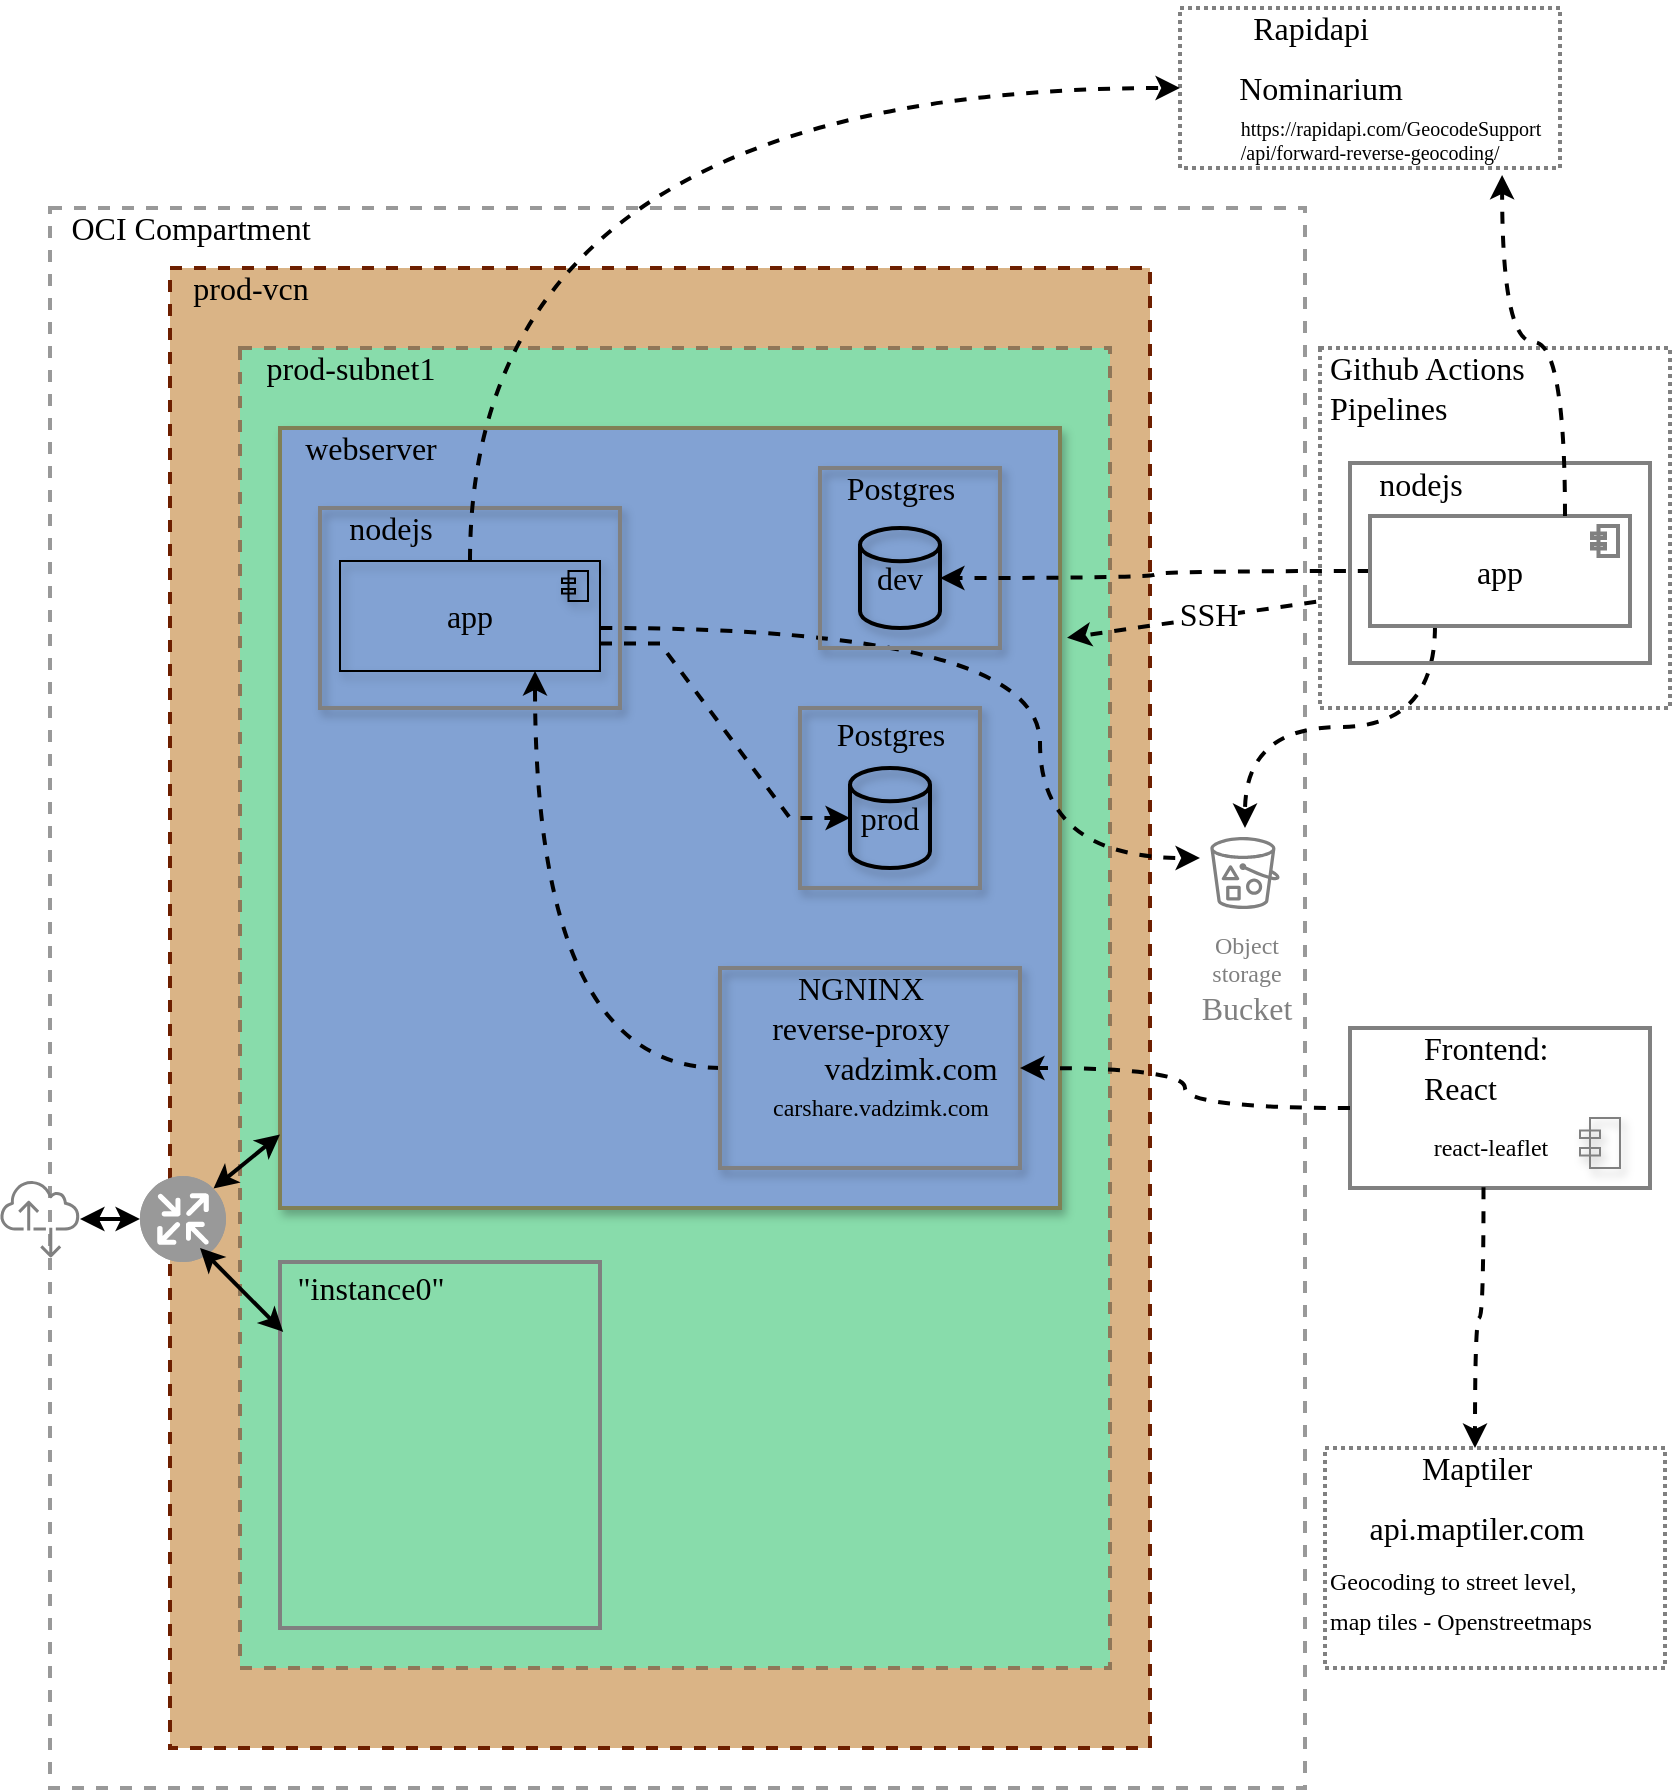 <mxfile version="19.0.3" type="device" pages="3"><diagram id="mWWCFk9HNQBTABtMWuh6" name="Page-1"><mxGraphModel dx="2526" dy="1279" grid="1" gridSize="10" guides="1" tooltips="1" connect="1" arrows="1" fold="1" page="1" pageScale="1" pageWidth="850" pageHeight="1100" math="0" shadow="0"><root><mxCell id="0"/><mxCell id="1" parent="0"/><mxCell id="QbOt5xrSMMe182ewnx-t-121" value="" style="rounded=0;whiteSpace=wrap;html=1;shadow=0;glass=0;sketch=0;fontFamily=Ubuntu Mono;fontSource=https%3A%2F%2Ffonts.googleapis.com%2Fcss%3Ffamily%3DUbuntu%2BMono;fontSize=16;fontColor=default;strokeColor=#999999;fillColor=none;dashed=1;strokeWidth=2;" parent="1" vertex="1"><mxGeometry x="30" y="160" width="627.5" height="790" as="geometry"/></mxCell><mxCell id="QbOt5xrSMMe182ewnx-t-54" value="" style="rounded=0;whiteSpace=wrap;html=1;shadow=0;glass=0;sketch=0;fontFamily=Ubuntu Mono;fontSource=https%3A%2F%2Ffonts.googleapis.com%2Fcss%3Ffamily%3DUbuntu%2BMono;fontSize=16;strokeColor=#808080;fillColor=none;strokeWidth=2;dashed=1;dashPattern=1 1;" parent="1" vertex="1"><mxGeometry x="665" y="230" width="175" height="180" as="geometry"/></mxCell><mxCell id="QbOt5xrSMMe182ewnx-t-8" value="" style="sketch=0;outlineConnect=0;fontColor=#232F3E;gradientColor=none;fillColor=#808080;strokeColor=none;dashed=0;verticalLabelPosition=bottom;verticalAlign=top;align=center;html=1;fontSize=12;fontStyle=0;aspect=fixed;pointerEvents=1;shape=mxgraph.aws4.internet_alt2;rounded=1;fontFamily=Ubuntu Mono;fontSource=https%3A%2F%2Ffonts.googleapis.com%2Fcss%3Ffamily%3DUbuntu%2BMono;strokeWidth=2;" parent="1" vertex="1"><mxGeometry x="5" y="645.5" width="40" height="40" as="geometry"/></mxCell><mxCell id="QbOt5xrSMMe182ewnx-t-25" value="" style="rounded=0;whiteSpace=wrap;html=1;fontFamily=Ubuntu Mono;fontSource=https%3A%2F%2Ffonts.googleapis.com%2Fcss%3Ffamily%3DUbuntu%2BMono;fontSize=16;strokeColor=#6D1F00;fillColor=#DAB486;dashed=1;strokeWidth=2;fontColor=#ffffff;" parent="1" vertex="1"><mxGeometry x="90" y="190" width="490" height="740" as="geometry"/></mxCell><mxCell id="QbOt5xrSMMe182ewnx-t-26" value="&lt;font color=&quot;#000000&quot;&gt;prod-vcn&lt;/font&gt;" style="text;html=1;resizable=0;autosize=1;align=center;verticalAlign=middle;points=[];fillColor=none;strokeColor=none;rounded=0;fontFamily=Ubuntu Mono;fontSource=https%3A%2F%2Ffonts.googleapis.com%2Fcss%3Ffamily%3DUbuntu%2BMono;fontSize=16;fontColor=default;" parent="1" vertex="1"><mxGeometry x="90" y="190" width="80" height="20" as="geometry"/></mxCell><mxCell id="QbOt5xrSMMe182ewnx-t-124" style="edgeStyle=orthogonalEdgeStyle;curved=1;rounded=0;orthogonalLoop=1;jettySize=auto;html=1;exitX=0;exitY=0.75;exitDx=0;exitDy=0;dashed=1;fontFamily=Ubuntu Mono;fontSource=https%3A%2F%2Ffonts.googleapis.com%2Fcss%3Ffamily%3DUbuntu%2BMono;fontSize=16;fontColor=default;startArrow=none;startFill=0;elbow=vertical;" parent="1" source="QbOt5xrSMMe182ewnx-t-27" edge="1"><mxGeometry relative="1" as="geometry"><mxPoint x="124.619" y="724.857" as="targetPoint"/></mxGeometry></mxCell><mxCell id="QbOt5xrSMMe182ewnx-t-27" value="" style="rounded=0;whiteSpace=wrap;html=1;fontFamily=Ubuntu Mono;fontSource=https%3A%2F%2Ffonts.googleapis.com%2Fcss%3Ffamily%3DUbuntu%2BMono;fontSize=16;strokeColor=#8F7658;fillColor=#88DCAB;dashed=1;strokeWidth=2;" parent="1" vertex="1"><mxGeometry x="125" y="230" width="435" height="660" as="geometry"/></mxCell><mxCell id="QbOt5xrSMMe182ewnx-t-28" value="&lt;font color=&quot;#000000&quot;&gt;prod-subnet1&lt;/font&gt;" style="text;html=1;resizable=0;autosize=1;align=center;verticalAlign=middle;points=[];fillColor=none;strokeColor=none;rounded=0;fontFamily=Ubuntu Mono;fontSource=https%3A%2F%2Ffonts.googleapis.com%2Fcss%3Ffamily%3DUbuntu%2BMono;fontSize=16;fontColor=default;" parent="1" vertex="1"><mxGeometry x="125" y="230" width="110" height="20" as="geometry"/></mxCell><mxCell id="QbOt5xrSMMe182ewnx-t-33" style="edgeStyle=none;rounded=0;orthogonalLoop=1;jettySize=auto;html=1;fontFamily=Ubuntu Mono;fontSource=https%3A%2F%2Ffonts.googleapis.com%2Fcss%3Ffamily%3DUbuntu%2BMono;fontSize=16;fontColor=default;startArrow=classic;startFill=1;strokeWidth=2;" parent="1" source="QbOt5xrSMMe182ewnx-t-29" target="QbOt5xrSMMe182ewnx-t-8" edge="1"><mxGeometry relative="1" as="geometry"/></mxCell><mxCell id="QbOt5xrSMMe182ewnx-t-29" value="" style="fillColor=#999999;verticalLabelPosition=bottom;sketch=0;html=1;strokeColor=#ffffff;verticalAlign=top;align=center;points=[[0.145,0.145,0],[0.5,0,0],[0.855,0.145,0],[1,0.5,0],[0.855,0.855,0],[0.5,1,0],[0.145,0.855,0],[0,0.5,0]];pointerEvents=1;shape=mxgraph.cisco_safe.compositeIcon;bgIcon=ellipse;resIcon=mxgraph.cisco_safe.capability.routing;rounded=1;fontFamily=Ubuntu Mono;fontSource=https%3A%2F%2Ffonts.googleapis.com%2Fcss%3Ffamily%3DUbuntu%2BMono;fontSize=16;fontColor=default;strokeWidth=2;" parent="1" vertex="1"><mxGeometry x="75" y="644" width="43" height="43" as="geometry"/></mxCell><mxCell id="QbOt5xrSMMe182ewnx-t-36" value="" style="rounded=0;whiteSpace=wrap;html=1;fontFamily=Ubuntu Mono;fontSource=https%3A%2F%2Ffonts.googleapis.com%2Fcss%3Ffamily%3DUbuntu%2BMono;fontSize=16;fontColor=#333333;strokeColor=#808055;fillColor=#82A2D3;shadow=1;strokeWidth=2;" parent="1" vertex="1"><mxGeometry x="145" y="270" width="390" height="390" as="geometry"/></mxCell><mxCell id="QbOt5xrSMMe182ewnx-t-37" value="webserver" style="text;html=1;resizable=0;autosize=1;align=center;verticalAlign=middle;points=[];fillColor=none;strokeColor=none;rounded=0;fontFamily=Ubuntu Mono;fontSource=https%3A%2F%2Ffonts.googleapis.com%2Fcss%3Ffamily%3DUbuntu%2BMono;fontSize=16;fontColor=default;" parent="1" vertex="1"><mxGeometry x="145" y="270" width="90" height="20" as="geometry"/></mxCell><mxCell id="QbOt5xrSMMe182ewnx-t-63" style="edgeStyle=orthogonalEdgeStyle;rounded=0;orthogonalLoop=1;jettySize=auto;html=1;dashed=1;fontFamily=Ubuntu Mono;fontSource=https%3A%2F%2Ffonts.googleapis.com%2Fcss%3Ffamily%3DUbuntu%2BMono;fontSize=16;fontColor=default;startArrow=none;startFill=0;elbow=vertical;curved=1;strokeWidth=2;" parent="1" source="QbOt5xrSMMe182ewnx-t-65" target="QbOt5xrSMMe182ewnx-t-117" edge="1"><mxGeometry relative="1" as="geometry"><mxPoint x="214" y="355" as="sourcePoint"/><mxPoint x="695" y="490" as="targetPoint"/><Array as="points"><mxPoint x="525" y="370"/><mxPoint x="525" y="485"/></Array></mxGeometry></mxCell><mxCell id="QbOt5xrSMMe182ewnx-t-98" style="edgeStyle=orthogonalEdgeStyle;rounded=0;orthogonalLoop=1;jettySize=auto;html=1;dashed=1;fontFamily=Ubuntu Mono;fontSource=https%3A%2F%2Ffonts.googleapis.com%2Fcss%3Ffamily%3DUbuntu%2BMono;fontSize=12;fontColor=default;startArrow=none;startFill=0;elbow=vertical;entryX=0.75;entryY=1;entryDx=0;entryDy=0;entryPerimeter=0;curved=1;strokeWidth=2;" parent="1" source="QbOt5xrSMMe182ewnx-t-39" target="QbOt5xrSMMe182ewnx-t-65" edge="1"><mxGeometry relative="1" as="geometry"/></mxCell><mxCell id="QbOt5xrSMMe182ewnx-t-39" value="" style="whiteSpace=wrap;html=1;rounded=0;fontFamily=Ubuntu Mono;fontSource=https%3A%2F%2Ffonts.googleapis.com%2Fcss%3Ffamily%3DUbuntu%2BMono;fontSize=16;fontColor=default;strokeColor=#808080;fillColor=none;shadow=1;strokeWidth=2;" parent="1" vertex="1"><mxGeometry x="365" y="540" width="150" height="100" as="geometry"/></mxCell><mxCell id="QbOt5xrSMMe182ewnx-t-40" value="NGNINX&lt;br&gt;reverse-proxy" style="text;html=1;resizable=0;autosize=1;align=center;verticalAlign=middle;points=[];fillColor=none;strokeColor=none;rounded=0;fontFamily=Ubuntu Mono;fontSource=https%3A%2F%2Ffonts.googleapis.com%2Fcss%3Ffamily%3DUbuntu%2BMono;fontSize=16;fontColor=default;shadow=0;glass=0;sketch=0;" parent="1" vertex="1"><mxGeometry x="375" y="540" width="120" height="40" as="geometry"/></mxCell><mxCell id="QbOt5xrSMMe182ewnx-t-45" value="" style="rounded=0;whiteSpace=wrap;html=1;shadow=1;glass=0;sketch=0;fontFamily=Ubuntu Mono;fontSource=https%3A%2F%2Ffonts.googleapis.com%2Fcss%3Ffamily%3DUbuntu%2BMono;fontSize=16;fontColor=default;strokeColor=#808080;fillColor=none;strokeWidth=2;" parent="1" vertex="1"><mxGeometry x="415" y="290" width="90" height="90" as="geometry"/></mxCell><mxCell id="QbOt5xrSMMe182ewnx-t-48" value="Postgres" style="text;html=1;resizable=0;autosize=1;align=center;verticalAlign=middle;points=[];fillColor=none;strokeColor=none;rounded=0;shadow=1;glass=0;sketch=0;fontFamily=Ubuntu Mono;fontSource=https%3A%2F%2Ffonts.googleapis.com%2Fcss%3Ffamily%3DUbuntu%2BMono;fontSize=16;fontColor=default;" parent="1" vertex="1"><mxGeometry x="415" y="290" width="80" height="20" as="geometry"/></mxCell><mxCell id="QbOt5xrSMMe182ewnx-t-64" style="edgeStyle=orthogonalEdgeStyle;rounded=0;orthogonalLoop=1;jettySize=auto;html=1;dashed=1;fontFamily=Ubuntu Mono;fontSource=https%3A%2F%2Ffonts.googleapis.com%2Fcss%3Ffamily%3DUbuntu%2BMono;fontSize=16;fontColor=default;startArrow=none;startFill=0;curved=1;exitX=0.25;exitY=1;exitDx=0;exitDy=0;exitPerimeter=0;strokeWidth=2;" parent="1" source="QbOt5xrSMMe182ewnx-t-76" target="QbOt5xrSMMe182ewnx-t-117" edge="1"><mxGeometry relative="1" as="geometry"><mxPoint x="770.0" y="321.778" as="sourcePoint"/><mxPoint x="652.524" y="470" as="targetPoint"/></mxGeometry></mxCell><mxCell id="QbOt5xrSMMe182ewnx-t-59" value="" style="endArrow=classic;html=1;rounded=0;fontFamily=Ubuntu Mono;fontSource=https%3A%2F%2Ffonts.googleapis.com%2Fcss%3Ffamily%3DUbuntu%2BMono;fontSize=16;fontColor=default;elbow=vertical;exitX=-0.011;exitY=0.705;exitDx=0;exitDy=0;exitPerimeter=0;dashed=1;entryX=1.009;entryY=0.269;entryDx=0;entryDy=0;entryPerimeter=0;strokeWidth=2;" parent="1" source="QbOt5xrSMMe182ewnx-t-54" target="QbOt5xrSMMe182ewnx-t-36" edge="1"><mxGeometry width="50" height="50" relative="1" as="geometry"><mxPoint x="755" y="445" as="sourcePoint"/><mxPoint x="715" y="420" as="targetPoint"/></mxGeometry></mxCell><mxCell id="QbOt5xrSMMe182ewnx-t-61" value="SSH" style="edgeLabel;html=1;align=center;verticalAlign=middle;resizable=0;points=[];fontSize=16;fontFamily=Ubuntu Mono;fontColor=default;" parent="QbOt5xrSMMe182ewnx-t-59" vertex="1" connectable="0"><mxGeometry x="-0.13" y="-2" relative="1" as="geometry"><mxPoint as="offset"/></mxGeometry></mxCell><mxCell id="QbOt5xrSMMe182ewnx-t-72" value="" style="group" parent="1" vertex="1" connectable="0"><mxGeometry x="165" y="310" width="150" height="100" as="geometry"/></mxCell><mxCell id="QbOt5xrSMMe182ewnx-t-38" value="" style="rounded=0;whiteSpace=wrap;html=1;fontFamily=Ubuntu Mono;fontSource=https%3A%2F%2Ffonts.googleapis.com%2Fcss%3Ffamily%3DUbuntu%2BMono;fontSize=16;fontColor=default;strokeColor=#808080;fillColor=none;sketch=0;shadow=1;glass=0;strokeWidth=2;" parent="QbOt5xrSMMe182ewnx-t-72" vertex="1"><mxGeometry width="150" height="100" as="geometry"/></mxCell><mxCell id="QbOt5xrSMMe182ewnx-t-41" value="nodejs" style="text;html=1;resizable=0;autosize=1;align=center;verticalAlign=middle;points=[];fillColor=none;strokeColor=none;rounded=0;shadow=0;glass=0;sketch=0;fontFamily=Ubuntu Mono;fontSource=https%3A%2F%2Ffonts.googleapis.com%2Fcss%3Ffamily%3DUbuntu%2BMono;fontSize=16;fontColor=default;" parent="QbOt5xrSMMe182ewnx-t-72" vertex="1"><mxGeometry x="5" width="60" height="20" as="geometry"/></mxCell><mxCell id="QbOt5xrSMMe182ewnx-t-65" value="app" style="html=1;outlineConnect=0;whiteSpace=wrap;fillColor=none;shape=mxgraph.archimate3.application;appType=comp;archiType=square;rounded=0;shadow=1;glass=0;sketch=0;fontFamily=Ubuntu Mono;fontSource=https%3A%2F%2Ffonts.googleapis.com%2Fcss%3Ffamily%3DUbuntu%2BMono;fontSize=16;" parent="QbOt5xrSMMe182ewnx-t-72" vertex="1"><mxGeometry x="10" y="26.5" width="130" height="55" as="geometry"/></mxCell><mxCell id="QbOt5xrSMMe182ewnx-t-77" value="dev" style="strokeWidth=2;html=1;shape=mxgraph.flowchart.database;whiteSpace=wrap;rounded=0;shadow=1;glass=0;sketch=0;fontFamily=Ubuntu Mono;fontSource=https%3A%2F%2Ffonts.googleapis.com%2Fcss%3Ffamily%3DUbuntu%2BMono;fontSize=16;fontColor=default;fillColor=none;" parent="1" vertex="1"><mxGeometry x="435" y="320" width="40" height="50" as="geometry"/></mxCell><mxCell id="QbOt5xrSMMe182ewnx-t-80" value="prod" style="strokeWidth=2;html=1;shape=mxgraph.flowchart.database;whiteSpace=wrap;rounded=0;shadow=1;glass=0;sketch=0;fontFamily=Ubuntu Mono;fontSource=https%3A%2F%2Ffonts.googleapis.com%2Fcss%3Ffamily%3DUbuntu%2BMono;fontSize=16;fontColor=default;fillColor=none;" parent="1" vertex="1"><mxGeometry x="430" y="440" width="40" height="50" as="geometry"/></mxCell><mxCell id="QbOt5xrSMMe182ewnx-t-81" value="Postgres" style="text;html=1;resizable=0;autosize=1;align=center;verticalAlign=middle;points=[];fillColor=none;strokeColor=none;rounded=0;shadow=1;glass=0;sketch=0;fontFamily=Ubuntu Mono;fontSource=https%3A%2F%2Ffonts.googleapis.com%2Fcss%3Ffamily%3DUbuntu%2BMono;fontSize=16;fontColor=default;" parent="1" vertex="1"><mxGeometry x="410" y="412.5" width="80" height="20" as="geometry"/></mxCell><mxCell id="QbOt5xrSMMe182ewnx-t-82" value="" style="rounded=0;whiteSpace=wrap;html=1;shadow=1;glass=0;sketch=0;fontFamily=Ubuntu Mono;fontSource=https%3A%2F%2Ffonts.googleapis.com%2Fcss%3Ffamily%3DUbuntu%2BMono;fontSize=16;fontColor=default;strokeColor=#808080;fillColor=none;strokeWidth=2;" parent="1" vertex="1"><mxGeometry x="405" y="410" width="90" height="90" as="geometry"/></mxCell><mxCell id="QbOt5xrSMMe182ewnx-t-87" value="" style="rounded=0;whiteSpace=wrap;html=1;shadow=0;glass=0;sketch=0;fontFamily=Ubuntu Mono;fontSource=https%3A%2F%2Ffonts.googleapis.com%2Fcss%3Ffamily%3DUbuntu%2BMono;fontSize=16;fontColor=default;strokeColor=#808080;fillColor=none;strokeWidth=2;" parent="1" vertex="1"><mxGeometry x="680" y="570" width="150" height="80" as="geometry"/></mxCell><mxCell id="QbOt5xrSMMe182ewnx-t-91" style="edgeStyle=orthogonalEdgeStyle;curved=1;rounded=0;orthogonalLoop=1;jettySize=auto;html=1;dashed=1;fontFamily=Ubuntu Mono;fontSource=https%3A%2F%2Ffonts.googleapis.com%2Fcss%3Ffamily%3DUbuntu%2BMono;fontSize=12;fontColor=default;startArrow=none;startFill=0;exitX=0;exitY=0.5;exitDx=0;exitDy=0;strokeWidth=2;" parent="1" source="QbOt5xrSMMe182ewnx-t-87" target="QbOt5xrSMMe182ewnx-t-39" edge="1"><mxGeometry relative="1" as="geometry"><mxPoint x="745" y="590" as="sourcePoint"/></mxGeometry></mxCell><mxCell id="QbOt5xrSMMe182ewnx-t-97" style="rounded=0;orthogonalLoop=1;jettySize=auto;html=1;dashed=1;fontFamily=Ubuntu Mono;fontSource=https%3A%2F%2Ffonts.googleapis.com%2Fcss%3Ffamily%3DUbuntu%2BMono;fontSize=12;fontColor=default;startArrow=none;startFill=0;exitX=0.445;exitY=0.995;exitDx=0;exitDy=0;exitPerimeter=0;edgeStyle=orthogonalEdgeStyle;curved=1;strokeWidth=2;" parent="1" source="QbOt5xrSMMe182ewnx-t-87" target="QbOt5xrSMMe182ewnx-t-93" edge="1"><mxGeometry relative="1" as="geometry"><mxPoint x="790" y="630" as="sourcePoint"/></mxGeometry></mxCell><mxCell id="QbOt5xrSMMe182ewnx-t-88" value="Frontend:&lt;br&gt;React" style="text;html=1;resizable=0;autosize=1;align=left;verticalAlign=middle;points=[];fillColor=none;strokeColor=none;rounded=0;shadow=1;glass=0;sketch=0;fontFamily=Ubuntu Mono;fontSource=https%3A%2F%2Ffonts.googleapis.com%2Fcss%3Ffamily%3DUbuntu%2BMono;fontSize=16;fontColor=default;" parent="1" vertex="1"><mxGeometry x="715" y="570" width="90" height="40" as="geometry"/></mxCell><mxCell id="QbOt5xrSMMe182ewnx-t-89" value="vadzimk.com" style="text;html=1;resizable=0;autosize=1;align=center;verticalAlign=middle;points=[];fillColor=none;strokeColor=none;rounded=0;shadow=1;glass=0;sketch=0;fontFamily=Ubuntu Mono;fontSource=https%3A%2F%2Ffonts.googleapis.com%2Fcss%3Ffamily%3DUbuntu%2BMono;fontSize=16;fontColor=default;" parent="1" vertex="1"><mxGeometry x="410" y="580" width="100" height="20" as="geometry"/></mxCell><mxCell id="QbOt5xrSMMe182ewnx-t-90" value="carshare.vadzimk.com" style="text;html=1;resizable=0;autosize=1;align=center;verticalAlign=middle;points=[];fillColor=none;strokeColor=none;rounded=0;shadow=1;glass=0;sketch=0;fontFamily=Ubuntu Mono;fontSource=https%3A%2F%2Ffonts.googleapis.com%2Fcss%3Ffamily%3DUbuntu%2BMono;fontSize=12;fontColor=default;" parent="1" vertex="1"><mxGeometry x="375" y="600" width="140" height="20" as="geometry"/></mxCell><mxCell id="QbOt5xrSMMe182ewnx-t-92" value="" style="rounded=0;whiteSpace=wrap;html=1;shadow=0;glass=0;sketch=0;fontFamily=Ubuntu Mono;fontSource=https%3A%2F%2Ffonts.googleapis.com%2Fcss%3Ffamily%3DUbuntu%2BMono;fontSize=12;fontColor=default;strokeColor=#808080;fillColor=none;strokeWidth=2;dashed=1;dashPattern=1 1;" parent="1" vertex="1"><mxGeometry x="667.5" y="780" width="170" height="110" as="geometry"/></mxCell><mxCell id="QbOt5xrSMMe182ewnx-t-93" value="Maptiler" style="text;html=1;resizable=0;autosize=1;align=center;verticalAlign=middle;points=[];fillColor=none;strokeColor=none;rounded=0;shadow=0;glass=0;sketch=0;fontFamily=Ubuntu Mono;fontSource=https%3A%2F%2Ffonts.googleapis.com%2Fcss%3Ffamily%3DUbuntu%2BMono;fontSize=16;fontColor=default;" parent="1" vertex="1"><mxGeometry x="702.5" y="780" width="80" height="20" as="geometry"/></mxCell><mxCell id="QbOt5xrSMMe182ewnx-t-95" value="api.maptiler.com" style="text;html=1;resizable=0;autosize=1;align=center;verticalAlign=middle;points=[];fillColor=none;strokeColor=none;rounded=0;shadow=1;glass=0;sketch=0;fontFamily=Ubuntu Mono;fontSource=https%3A%2F%2Ffonts.googleapis.com%2Fcss%3Ffamily%3DUbuntu%2BMono;fontSize=16;fontColor=default;" parent="1" vertex="1"><mxGeometry x="672.5" y="810" width="140" height="20" as="geometry"/></mxCell><mxCell id="QbOt5xrSMMe182ewnx-t-96" value="&lt;font style=&quot;font-size: 12px;&quot;&gt;Geocoding to street level,&lt;br style=&quot;&quot;&gt;map tiles - Openstreetmaps&lt;/font&gt;" style="text;html=1;resizable=0;autosize=1;align=left;verticalAlign=middle;points=[];fillColor=none;strokeColor=none;rounded=0;shadow=1;glass=0;sketch=0;fontFamily=Ubuntu Mono;fontSource=https%3A%2F%2Ffonts.googleapis.com%2Fcss%3Ffamily%3DUbuntu%2BMono;fontSize=16;fontColor=default;" parent="1" vertex="1"><mxGeometry x="667.5" y="830" width="170" height="50" as="geometry"/></mxCell><mxCell id="QbOt5xrSMMe182ewnx-t-99" style="edgeStyle=entityRelationEdgeStyle;rounded=0;orthogonalLoop=1;jettySize=auto;html=1;exitX=1;exitY=0.75;exitDx=0;exitDy=0;exitPerimeter=0;dashed=1;fontFamily=Ubuntu Mono;fontSource=https%3A%2F%2Ffonts.googleapis.com%2Fcss%3Ffamily%3DUbuntu%2BMono;fontSize=12;fontColor=default;startArrow=none;startFill=0;elbow=vertical;entryX=0;entryY=0.5;entryDx=0;entryDy=0;entryPerimeter=0;strokeWidth=2;" parent="1" source="QbOt5xrSMMe182ewnx-t-65" target="QbOt5xrSMMe182ewnx-t-80" edge="1"><mxGeometry relative="1" as="geometry"/></mxCell><mxCell id="QbOt5xrSMMe182ewnx-t-100" style="edgeStyle=orthogonalEdgeStyle;curved=1;rounded=0;orthogonalLoop=1;jettySize=auto;html=1;exitX=0;exitY=0.5;exitDx=0;exitDy=0;exitPerimeter=0;entryX=1;entryY=0.5;entryDx=0;entryDy=0;entryPerimeter=0;dashed=1;fontFamily=Ubuntu Mono;fontSource=https%3A%2F%2Ffonts.googleapis.com%2Fcss%3Ffamily%3DUbuntu%2BMono;fontSize=12;fontColor=default;startArrow=none;startFill=0;elbow=vertical;strokeWidth=2;" parent="1" source="QbOt5xrSMMe182ewnx-t-76" target="QbOt5xrSMMe182ewnx-t-77" edge="1"><mxGeometry relative="1" as="geometry"/></mxCell><mxCell id="QbOt5xrSMMe182ewnx-t-102" value="" style="html=1;outlineConnect=0;whiteSpace=wrap;fillColor=none;shape=mxgraph.archimate3.component;rounded=0;shadow=1;glass=0;sketch=0;fontFamily=Ubuntu Mono;fontSource=https%3A%2F%2Ffonts.googleapis.com%2Fcss%3Ffamily%3DUbuntu%2BMono;fontSize=12;fontColor=default;strokeColor=#808080;" parent="1" vertex="1"><mxGeometry x="795" y="615" width="20" height="25" as="geometry"/></mxCell><mxCell id="QbOt5xrSMMe182ewnx-t-103" value="react-leaflet" style="text;html=1;resizable=0;autosize=1;align=center;verticalAlign=middle;points=[];fillColor=none;strokeColor=none;rounded=0;shadow=1;glass=0;sketch=0;fontFamily=Ubuntu Mono;fontSource=https%3A%2F%2Ffonts.googleapis.com%2Fcss%3Ffamily%3DUbuntu%2BMono;fontSize=12;fontColor=default;" parent="1" vertex="1"><mxGeometry x="705" y="620" width="90" height="20" as="geometry"/></mxCell><mxCell id="QbOt5xrSMMe182ewnx-t-105" value="" style="rounded=0;whiteSpace=wrap;html=1;shadow=0;glass=0;sketch=0;fontFamily=Ubuntu Mono;fontSource=https%3A%2F%2Ffonts.googleapis.com%2Fcss%3Ffamily%3DUbuntu%2BMono;fontSize=12;fontColor=default;strokeColor=#808080;fillColor=none;strokeWidth=2;dashed=1;dashPattern=1 1;" parent="1" vertex="1"><mxGeometry x="595" y="60" width="190" height="80" as="geometry"/></mxCell><mxCell id="QbOt5xrSMMe182ewnx-t-106" value="Rapidapi" style="text;html=1;resizable=0;autosize=1;align=center;verticalAlign=middle;points=[];fillColor=none;strokeColor=none;rounded=0;shadow=1;glass=0;sketch=0;fontFamily=Ubuntu Mono;fontSource=https%3A%2F%2Ffonts.googleapis.com%2Fcss%3Ffamily%3DUbuntu%2BMono;fontSize=16;fontColor=default;" parent="1" vertex="1"><mxGeometry x="620" y="60" width="80" height="20" as="geometry"/></mxCell><mxCell id="QbOt5xrSMMe182ewnx-t-107" value="Nominarium" style="text;html=1;resizable=0;autosize=1;align=center;verticalAlign=middle;points=[];fillColor=none;strokeColor=none;rounded=0;shadow=1;glass=0;sketch=0;fontFamily=Ubuntu Mono;fontSource=https%3A%2F%2Ffonts.googleapis.com%2Fcss%3Ffamily%3DUbuntu%2BMono;fontSize=16;fontColor=default;" parent="1" vertex="1"><mxGeometry x="615" y="90" width="100" height="20" as="geometry"/></mxCell><mxCell id="QbOt5xrSMMe182ewnx-t-108" value="&lt;br style=&quot;font-size: 10px;&quot;&gt;    https://rapidapi.com/GeocodeSupport&lt;br&gt;&lt;div style=&quot;text-align: left;&quot;&gt;&lt;span style=&quot;background-color: initial;&quot;&gt;/api/forward-reverse-geocoding/&lt;/span&gt;&lt;/div&gt;  " style="text;html=1;resizable=0;autosize=1;align=center;verticalAlign=middle;points=[];fillColor=none;strokeColor=none;rounded=0;shadow=1;glass=0;sketch=0;fontFamily=Ubuntu Mono;fontSource=https%3A%2F%2Ffonts.googleapis.com%2Fcss%3Ffamily%3DUbuntu%2BMono;fontSize=10;fontColor=default;" parent="1" vertex="1"><mxGeometry x="605" y="100" width="190" height="40" as="geometry"/></mxCell><mxCell id="QbOt5xrSMMe182ewnx-t-109" style="edgeStyle=orthogonalEdgeStyle;curved=1;rounded=0;orthogonalLoop=1;jettySize=auto;html=1;exitX=0.5;exitY=0;exitDx=0;exitDy=0;exitPerimeter=0;entryX=0;entryY=0.5;entryDx=0;entryDy=0;dashed=1;fontFamily=Ubuntu Mono;fontSource=https%3A%2F%2Ffonts.googleapis.com%2Fcss%3Ffamily%3DUbuntu%2BMono;fontSize=10;fontColor=default;startArrow=none;startFill=0;elbow=vertical;strokeWidth=2;" parent="1" source="QbOt5xrSMMe182ewnx-t-65" target="QbOt5xrSMMe182ewnx-t-105" edge="1"><mxGeometry relative="1" as="geometry"/></mxCell><mxCell id="QbOt5xrSMMe182ewnx-t-113" value="" style="rounded=0;whiteSpace=wrap;html=1;shadow=0;glass=0;sketch=0;fontFamily=Ubuntu Mono;fontSource=https%3A%2F%2Ffonts.googleapis.com%2Fcss%3Ffamily%3DUbuntu%2BMono;fontSize=10;fontColor=default;strokeColor=#808080;fillColor=none;strokeWidth=2;" parent="1" vertex="1"><mxGeometry x="145" y="687" width="160" height="183" as="geometry"/></mxCell><mxCell id="QbOt5xrSMMe182ewnx-t-115" value="&lt;font style=&quot;font-size: 16px;&quot;&gt;&quot;instance0&quot;&lt;/font&gt;" style="text;html=1;resizable=0;autosize=1;align=center;verticalAlign=middle;points=[];fillColor=none;strokeColor=none;rounded=0;shadow=0;glass=0;sketch=0;fontFamily=Ubuntu Mono;fontSource=https%3A%2F%2Ffonts.googleapis.com%2Fcss%3Ffamily%3DUbuntu%2BMono;fontSize=10;fontColor=default;" parent="1" vertex="1"><mxGeometry x="140" y="690" width="100" height="20" as="geometry"/></mxCell><mxCell id="QbOt5xrSMMe182ewnx-t-117" value="&lt;font color=&quot;#808080&quot;&gt;Object&lt;br&gt;storage&lt;br&gt;&lt;font style=&quot;font-size: 16px;&quot;&gt;Bucket&lt;/font&gt;&lt;/font&gt;" style="sketch=0;outlineConnect=0;fontColor=#232F3E;gradientColor=none;strokeColor=#808080;fillColor=none;dashed=0;verticalLabelPosition=bottom;verticalAlign=top;align=center;html=1;fontSize=12;fontStyle=0;aspect=fixed;shape=mxgraph.aws4.resourceIcon;resIcon=mxgraph.aws4.bucket_with_objects;rounded=0;shadow=0;glass=0;fontFamily=Ubuntu Mono;fontSource=https%3A%2F%2Ffonts.googleapis.com%2Fcss%3Ffamily%3DUbuntu%2BMono;strokeWidth=2;" parent="1" vertex="1"><mxGeometry x="605" y="470" width="45" height="45" as="geometry"/></mxCell><mxCell id="QbOt5xrSMMe182ewnx-t-120" value="" style="endArrow=classic;startArrow=classic;html=1;rounded=0;fontFamily=Ubuntu Mono;fontSource=https%3A%2F%2Ffonts.googleapis.com%2Fcss%3Ffamily%3DUbuntu%2BMono;fontSize=16;fontColor=default;curved=1;elbow=vertical;exitX=0.855;exitY=0.145;exitDx=0;exitDy=0;exitPerimeter=0;strokeWidth=2;" parent="1" source="QbOt5xrSMMe182ewnx-t-29" target="QbOt5xrSMMe182ewnx-t-36" edge="1"><mxGeometry width="50" height="50" relative="1" as="geometry"><mxPoint x="475" y="630" as="sourcePoint"/><mxPoint x="525" y="580" as="targetPoint"/></mxGeometry></mxCell><mxCell id="QbOt5xrSMMe182ewnx-t-123" value="" style="endArrow=classic;startArrow=classic;html=1;rounded=0;fontFamily=Ubuntu Mono;fontSource=https%3A%2F%2Ffonts.googleapis.com%2Fcss%3Ffamily%3DUbuntu%2BMono;fontSize=16;fontColor=default;curved=1;elbow=vertical;entryX=0.01;entryY=0.191;entryDx=0;entryDy=0;entryPerimeter=0;strokeWidth=2;" parent="1" target="QbOt5xrSMMe182ewnx-t-113" edge="1"><mxGeometry width="50" height="50" relative="1" as="geometry"><mxPoint x="105" y="680" as="sourcePoint"/><mxPoint x="140" y="720" as="targetPoint"/></mxGeometry></mxCell><mxCell id="QbOt5xrSMMe182ewnx-t-125" value="OCI Compartment" style="text;html=1;resizable=0;autosize=1;align=center;verticalAlign=middle;points=[];fillColor=none;strokeColor=none;rounded=0;shadow=0;glass=0;sketch=0;fontFamily=Ubuntu Mono;fontSource=https%3A%2F%2Ffonts.googleapis.com%2Fcss%3Ffamily%3DUbuntu%2BMono;fontSize=16;fontColor=default;" parent="1" vertex="1"><mxGeometry x="30" y="160" width="140" height="20" as="geometry"/></mxCell><mxCell id="QbOt5xrSMMe182ewnx-t-74" value="" style="rounded=0;whiteSpace=wrap;html=1;fontFamily=Ubuntu Mono;fontSource=https%3A%2F%2Ffonts.googleapis.com%2Fcss%3Ffamily%3DUbuntu%2BMono;fontSize=16;fontColor=default;strokeColor=#808080;fillColor=none;sketch=0;shadow=0;glass=0;strokeWidth=2;" parent="1" vertex="1"><mxGeometry x="680" y="287.5" width="150" height="100" as="geometry"/></mxCell><mxCell id="QbOt5xrSMMe182ewnx-t-75" value="nodejs" style="text;html=1;resizable=0;autosize=1;align=center;verticalAlign=middle;points=[];fillColor=none;strokeColor=none;rounded=0;shadow=0;glass=0;sketch=0;fontFamily=Ubuntu Mono;fontSource=https%3A%2F%2Ffonts.googleapis.com%2Fcss%3Ffamily%3DUbuntu%2BMono;fontSize=16;fontColor=default;" parent="1" vertex="1"><mxGeometry x="685" y="287.5" width="60" height="20" as="geometry"/></mxCell><mxCell id="QbOt5xrSMMe182ewnx-t-51" value="Github Actions&lt;br&gt;Pipelines" style="text;html=1;resizable=0;autosize=1;align=left;verticalAlign=middle;points=[];fillColor=none;strokeColor=none;rounded=0;shadow=0;glass=0;sketch=0;fontFamily=Ubuntu Mono;fontSource=https%3A%2F%2Ffonts.googleapis.com%2Fcss%3Ffamily%3DUbuntu%2BMono;fontSize=16;fontColor=default;" parent="1" vertex="1"><mxGeometry x="667.5" y="230" width="130" height="40" as="geometry"/></mxCell><mxCell id="QbOt5xrSMMe182ewnx-t-76" value="app" style="html=1;outlineConnect=0;whiteSpace=wrap;fillColor=none;shape=mxgraph.archimate3.application;appType=comp;archiType=square;rounded=0;shadow=0;glass=0;sketch=0;fontFamily=Ubuntu Mono;fontSource=https%3A%2F%2Ffonts.googleapis.com%2Fcss%3Ffamily%3DUbuntu%2BMono;fontSize=16;fontColor=default;strokeColor=#808080;strokeWidth=2;" parent="1" vertex="1"><mxGeometry x="690" y="314" width="130" height="55" as="geometry"/></mxCell><mxCell id="QbOt5xrSMMe182ewnx-t-111" style="edgeStyle=orthogonalEdgeStyle;rounded=0;orthogonalLoop=1;jettySize=auto;html=1;entryX=0.795;entryY=1.086;entryDx=0;entryDy=0;entryPerimeter=0;dashed=1;fontFamily=Ubuntu Mono;fontSource=https%3A%2F%2Ffonts.googleapis.com%2Fcss%3Ffamily%3DUbuntu%2BMono;fontSize=10;fontColor=default;startArrow=none;startFill=0;curved=1;strokeWidth=2;exitX=0.75;exitY=0;exitDx=0;exitDy=0;exitPerimeter=0;" parent="1" source="QbOt5xrSMMe182ewnx-t-76" target="QbOt5xrSMMe182ewnx-t-108" edge="1"><mxGeometry relative="1" as="geometry"/></mxCell></root></mxGraphModel></diagram><diagram name="Copy of Page-1" id="PgIC4xDCNmVRnv3fsfwA"><mxGraphModel dx="1632" dy="864" grid="1" gridSize="10" guides="1" tooltips="1" connect="1" arrows="1" fold="1" page="1" pageScale="1" pageWidth="850" pageHeight="1100" math="0" shadow="0"><root><mxCell id="t73Z2NfIbOkJ45kzOtMT-0"/><mxCell id="t73Z2NfIbOkJ45kzOtMT-1" parent="t73Z2NfIbOkJ45kzOtMT-0"/><mxCell id="t73Z2NfIbOkJ45kzOtMT-2" value="" style="rounded=0;whiteSpace=wrap;html=1;shadow=0;glass=0;sketch=0;fontFamily=Ubuntu Mono;fontSource=https%3A%2F%2Ffonts.googleapis.com%2Fcss%3Ffamily%3DUbuntu%2BMono;fontSize=16;fontColor=default;strokeColor=#999999;fillColor=none;dashed=1;strokeWidth=2;" vertex="1" parent="t73Z2NfIbOkJ45kzOtMT-1"><mxGeometry x="30" y="160" width="627.5" height="790" as="geometry"/></mxCell><mxCell id="t73Z2NfIbOkJ45kzOtMT-3" value="" style="rounded=0;whiteSpace=wrap;html=1;shadow=0;glass=0;sketch=0;fontFamily=Ubuntu Mono;fontSource=https%3A%2F%2Ffonts.googleapis.com%2Fcss%3Ffamily%3DUbuntu%2BMono;fontSize=16;strokeColor=#808080;fillColor=none;strokeWidth=2;dashed=1;dashPattern=1 1;" vertex="1" parent="t73Z2NfIbOkJ45kzOtMT-1"><mxGeometry x="665" y="230" width="175" height="180" as="geometry"/></mxCell><mxCell id="t73Z2NfIbOkJ45kzOtMT-4" value="" style="sketch=0;outlineConnect=0;fontColor=#232F3E;gradientColor=none;fillColor=#808080;strokeColor=none;dashed=0;verticalLabelPosition=bottom;verticalAlign=top;align=center;html=1;fontSize=12;fontStyle=0;aspect=fixed;pointerEvents=1;shape=mxgraph.aws4.internet_alt2;rounded=1;fontFamily=Ubuntu Mono;fontSource=https%3A%2F%2Ffonts.googleapis.com%2Fcss%3Ffamily%3DUbuntu%2BMono;strokeWidth=2;" vertex="1" parent="t73Z2NfIbOkJ45kzOtMT-1"><mxGeometry x="5" y="645.5" width="40" height="40" as="geometry"/></mxCell><mxCell id="t73Z2NfIbOkJ45kzOtMT-5" value="" style="rounded=0;whiteSpace=wrap;html=1;fontFamily=Ubuntu Mono;fontSource=https%3A%2F%2Ffonts.googleapis.com%2Fcss%3Ffamily%3DUbuntu%2BMono;fontSize=16;strokeColor=#6D1F00;fillColor=#DAB486;dashed=1;strokeWidth=2;fontColor=#ffffff;" vertex="1" parent="t73Z2NfIbOkJ45kzOtMT-1"><mxGeometry x="90" y="190" width="490" height="740" as="geometry"/></mxCell><mxCell id="t73Z2NfIbOkJ45kzOtMT-6" value="&lt;font style=&quot;font-size: 14px;&quot; color=&quot;#000000&quot;&gt;prod-vcn&lt;/font&gt;" style="text;html=1;resizable=0;autosize=1;align=center;verticalAlign=middle;points=[];fillColor=none;strokeColor=none;rounded=0;fontFamily=Ubuntu Mono;fontSource=https%3A%2F%2Ffonts.googleapis.com%2Fcss%3Ffamily%3DUbuntu%2BMono;fontSize=16;fontColor=default;" vertex="1" parent="t73Z2NfIbOkJ45kzOtMT-1"><mxGeometry x="95" y="190" width="70" height="20" as="geometry"/></mxCell><mxCell id="t73Z2NfIbOkJ45kzOtMT-7" style="edgeStyle=orthogonalEdgeStyle;curved=1;rounded=0;orthogonalLoop=1;jettySize=auto;html=1;exitX=0;exitY=0.75;exitDx=0;exitDy=0;dashed=1;fontFamily=Ubuntu Mono;fontSource=https%3A%2F%2Ffonts.googleapis.com%2Fcss%3Ffamily%3DUbuntu%2BMono;fontSize=16;fontColor=default;startArrow=none;startFill=0;elbow=vertical;" edge="1" parent="t73Z2NfIbOkJ45kzOtMT-1" source="t73Z2NfIbOkJ45kzOtMT-8"><mxGeometry relative="1" as="geometry"><mxPoint x="124.619" y="724.857" as="targetPoint"/></mxGeometry></mxCell><mxCell id="t73Z2NfIbOkJ45kzOtMT-8" value="&lt;meta charset=&quot;utf-8&quot;&gt;&lt;b style=&quot;-webkit-font-smoothing: antialiased; color: rgb(0, 0, 0); font-family: Helvetica; font-size: 12px; font-style: normal; font-variant-ligatures: normal; font-variant-caps: normal; letter-spacing: normal; orphans: 2; text-align: center; text-indent: 0px; text-transform: none; widows: 2; word-spacing: 0px; -webkit-text-stroke-width: 0px; background-color: rgb(248, 249, 250); text-decoration-thickness: initial; text-decoration-style: initial; text-decoration-color: initial;&quot;&gt;&lt;font style=&quot;-webkit-font-smoothing: antialiased;&quot; data-font-src=&quot;https://fonts.googleapis.com/css?family=Ubuntu+Mono&quot; face=&quot;Ubuntu Mono&quot;&gt;html/atpools&lt;br style=&quot;-webkit-font-smoothing: antialiased;&quot;&gt;&lt;div style=&quot;-webkit-font-smoothing: antialiased; text-align: left;&quot;&gt;&lt;b style=&quot;-webkit-font-smoothing: antialiased; background-color: initial;&quot;&gt;html/...&lt;/b&gt;&lt;/div&gt;&lt;/font&gt;&lt;/b&gt;" style="rounded=0;whiteSpace=wrap;html=1;fontFamily=Ubuntu Mono;fontSource=https%3A%2F%2Ffonts.googleapis.com%2Fcss%3Ffamily%3DUbuntu%2BMono;fontSize=16;strokeColor=#8F7658;fillColor=#88DCAB;dashed=1;strokeWidth=2;" vertex="1" parent="t73Z2NfIbOkJ45kzOtMT-1"><mxGeometry x="125" y="230" width="435" height="660" as="geometry"/></mxCell><mxCell id="t73Z2NfIbOkJ45kzOtMT-9" value="&lt;font style=&quot;font-size: 14px;&quot; color=&quot;#000000&quot;&gt;prod-subnet1&lt;/font&gt;" style="text;html=1;resizable=0;autosize=1;align=center;verticalAlign=middle;points=[];fillColor=none;strokeColor=none;rounded=0;fontFamily=Ubuntu Mono;fontSource=https%3A%2F%2Ffonts.googleapis.com%2Fcss%3Ffamily%3DUbuntu%2BMono;fontSize=16;fontColor=default;" vertex="1" parent="t73Z2NfIbOkJ45kzOtMT-1"><mxGeometry x="130" y="230" width="100" height="20" as="geometry"/></mxCell><mxCell id="t73Z2NfIbOkJ45kzOtMT-10" style="edgeStyle=none;rounded=0;orthogonalLoop=1;jettySize=auto;html=1;fontFamily=Ubuntu Mono;fontSource=https%3A%2F%2Ffonts.googleapis.com%2Fcss%3Ffamily%3DUbuntu%2BMono;fontSize=16;fontColor=default;startArrow=classic;startFill=1;strokeWidth=2;" edge="1" parent="t73Z2NfIbOkJ45kzOtMT-1" source="t73Z2NfIbOkJ45kzOtMT-11" target="t73Z2NfIbOkJ45kzOtMT-4"><mxGeometry relative="1" as="geometry"/></mxCell><mxCell id="t73Z2NfIbOkJ45kzOtMT-11" value="" style="fillColor=#999999;verticalLabelPosition=bottom;sketch=0;html=1;strokeColor=#ffffff;verticalAlign=top;align=center;points=[[0.145,0.145,0],[0.5,0,0],[0.855,0.145,0],[1,0.5,0],[0.855,0.855,0],[0.5,1,0],[0.145,0.855,0],[0,0.5,0]];pointerEvents=1;shape=mxgraph.cisco_safe.compositeIcon;bgIcon=ellipse;resIcon=mxgraph.cisco_safe.capability.routing;rounded=1;fontFamily=Ubuntu Mono;fontSource=https%3A%2F%2Ffonts.googleapis.com%2Fcss%3Ffamily%3DUbuntu%2BMono;fontSize=16;fontColor=default;strokeWidth=2;" vertex="1" parent="t73Z2NfIbOkJ45kzOtMT-1"><mxGeometry x="75" y="644" width="43" height="43" as="geometry"/></mxCell><mxCell id="t73Z2NfIbOkJ45kzOtMT-12" value="" style="rounded=0;whiteSpace=wrap;html=1;fontFamily=Ubuntu Mono;fontSource=https%3A%2F%2Ffonts.googleapis.com%2Fcss%3Ffamily%3DUbuntu%2BMono;fontSize=16;fontColor=#333333;strokeColor=#808055;fillColor=#82A2D3;shadow=1;strokeWidth=2;" vertex="1" parent="t73Z2NfIbOkJ45kzOtMT-1"><mxGeometry x="145" y="270" width="390" height="390" as="geometry"/></mxCell><mxCell id="t73Z2NfIbOkJ45kzOtMT-13" value="&lt;font style=&quot;font-size: 14px;&quot;&gt;webserver&lt;/font&gt;" style="text;html=1;resizable=0;autosize=1;align=center;verticalAlign=middle;points=[];fillColor=none;strokeColor=none;rounded=0;fontFamily=Ubuntu Mono;fontSource=https%3A%2F%2Ffonts.googleapis.com%2Fcss%3Ffamily%3DUbuntu%2BMono;fontSize=16;fontColor=default;" vertex="1" parent="t73Z2NfIbOkJ45kzOtMT-1"><mxGeometry x="150" y="270" width="80" height="20" as="geometry"/></mxCell><mxCell id="t73Z2NfIbOkJ45kzOtMT-14" style="edgeStyle=orthogonalEdgeStyle;rounded=0;orthogonalLoop=1;jettySize=auto;html=1;dashed=1;fontFamily=Ubuntu Mono;fontSource=https%3A%2F%2Ffonts.googleapis.com%2Fcss%3Ffamily%3DUbuntu%2BMono;fontSize=16;fontColor=default;startArrow=none;startFill=0;elbow=vertical;curved=1;strokeWidth=2;exitX=1;exitY=1;exitDx=0;exitDy=0;exitPerimeter=0;" edge="1" parent="t73Z2NfIbOkJ45kzOtMT-1" source="t73Z2NfIbOkJ45kzOtMT-26" target="t73Z2NfIbOkJ45kzOtMT-52"><mxGeometry relative="1" as="geometry"><mxPoint x="214" y="355" as="sourcePoint"/><mxPoint x="695" y="490" as="targetPoint"/><Array as="points"><mxPoint x="360" y="392"/><mxPoint x="360" y="420"/><mxPoint x="525" y="420"/><mxPoint x="525" y="485"/></Array></mxGeometry></mxCell><mxCell id="t73Z2NfIbOkJ45kzOtMT-15" style="edgeStyle=orthogonalEdgeStyle;rounded=0;orthogonalLoop=1;jettySize=auto;html=1;dashed=1;fontFamily=Ubuntu Mono;fontSource=https%3A%2F%2Ffonts.googleapis.com%2Fcss%3Ffamily%3DUbuntu%2BMono;fontSize=12;fontColor=default;startArrow=none;startFill=0;elbow=vertical;entryX=0.75;entryY=1;entryDx=0;entryDy=0;entryPerimeter=0;curved=1;strokeWidth=2;" edge="1" parent="t73Z2NfIbOkJ45kzOtMT-1" source="t73Z2NfIbOkJ45kzOtMT-16" target="t73Z2NfIbOkJ45kzOtMT-26"><mxGeometry relative="1" as="geometry"><Array as="points"><mxPoint x="340" y="450"/><mxPoint x="273" y="450"/></Array></mxGeometry></mxCell><mxCell id="Pk_IeXOwUrnYlSKbAq8A-10" style="rounded=0;orthogonalLoop=1;jettySize=auto;html=1;exitX=-0.022;exitY=0.38;exitDx=0;exitDy=0;fontFamily=Ubuntu Mono;fontSource=https%3A%2F%2Ffonts.googleapis.com%2Fcss%3Ffamily%3DUbuntu%2BMono;fontSize=13;strokeColor=default;dashed=1;strokeWidth=2;exitPerimeter=0;" edge="1" parent="t73Z2NfIbOkJ45kzOtMT-1" source="t73Z2NfIbOkJ45kzOtMT-16" target="Pk_IeXOwUrnYlSKbAq8A-3"><mxGeometry relative="1" as="geometry"/></mxCell><mxCell id="t73Z2NfIbOkJ45kzOtMT-16" value="" style="whiteSpace=wrap;html=1;rounded=0;fontFamily=Ubuntu Mono;fontSource=https%3A%2F%2Ffonts.googleapis.com%2Fcss%3Ffamily%3DUbuntu%2BMono;fontSize=16;fontColor=default;strokeColor=#808080;fillColor=none;shadow=1;strokeWidth=2;" vertex="1" parent="t73Z2NfIbOkJ45kzOtMT-1"><mxGeometry x="295" y="540" width="225" height="100" as="geometry"/></mxCell><mxCell id="t73Z2NfIbOkJ45kzOtMT-17" value="&lt;font style=&quot;font-size: 14px;&quot;&gt;NGNINX&lt;br&gt;reverse-proxy&lt;/font&gt;" style="text;html=1;resizable=0;autosize=1;align=center;verticalAlign=middle;points=[];fillColor=none;strokeColor=none;rounded=0;fontFamily=Ubuntu Mono;fontSource=https%3A%2F%2Ffonts.googleapis.com%2Fcss%3Ffamily%3DUbuntu%2BMono;fontSize=16;fontColor=default;shadow=0;glass=0;sketch=0;" vertex="1" parent="t73Z2NfIbOkJ45kzOtMT-1"><mxGeometry x="380" y="540" width="110" height="40" as="geometry"/></mxCell><mxCell id="t73Z2NfIbOkJ45kzOtMT-18" value="" style="rounded=0;whiteSpace=wrap;html=1;shadow=1;glass=0;sketch=0;fontFamily=Ubuntu Mono;fontSource=https%3A%2F%2Ffonts.googleapis.com%2Fcss%3Ffamily%3DUbuntu%2BMono;fontSize=16;fontColor=default;strokeColor=#808080;fillColor=none;strokeWidth=2;" vertex="1" parent="t73Z2NfIbOkJ45kzOtMT-1"><mxGeometry x="340" y="290" width="165" height="90" as="geometry"/></mxCell><mxCell id="t73Z2NfIbOkJ45kzOtMT-19" value="&lt;font style=&quot;font-size: 14px;&quot;&gt;Postgres&lt;/font&gt;" style="text;html=1;resizable=0;autosize=1;align=center;verticalAlign=middle;points=[];fillColor=none;strokeColor=none;rounded=0;shadow=1;glass=0;sketch=0;fontFamily=Ubuntu Mono;fontSource=https%3A%2F%2Ffonts.googleapis.com%2Fcss%3Ffamily%3DUbuntu%2BMono;fontSize=16;fontColor=default;" vertex="1" parent="t73Z2NfIbOkJ45kzOtMT-1"><mxGeometry x="340" y="290" width="70" height="20" as="geometry"/></mxCell><mxCell id="t73Z2NfIbOkJ45kzOtMT-20" style="edgeStyle=orthogonalEdgeStyle;rounded=0;orthogonalLoop=1;jettySize=auto;html=1;dashed=1;fontFamily=Ubuntu Mono;fontSource=https%3A%2F%2Ffonts.googleapis.com%2Fcss%3Ffamily%3DUbuntu%2BMono;fontSize=16;fontColor=default;startArrow=none;startFill=0;curved=1;exitX=0.25;exitY=1;exitDx=0;exitDy=0;exitPerimeter=0;strokeWidth=2;" edge="1" parent="t73Z2NfIbOkJ45kzOtMT-1" source="t73Z2NfIbOkJ45kzOtMT-59" target="t73Z2NfIbOkJ45kzOtMT-52"><mxGeometry relative="1" as="geometry"><mxPoint x="770.0" y="321.778" as="sourcePoint"/><mxPoint x="652.524" y="470" as="targetPoint"/></mxGeometry></mxCell><mxCell id="t73Z2NfIbOkJ45kzOtMT-21" value="" style="endArrow=classic;html=1;rounded=0;fontFamily=Ubuntu Mono;fontSource=https%3A%2F%2Ffonts.googleapis.com%2Fcss%3Ffamily%3DUbuntu%2BMono;fontSize=16;fontColor=default;elbow=vertical;exitX=-0.011;exitY=0.705;exitDx=0;exitDy=0;exitPerimeter=0;dashed=1;entryX=1.009;entryY=0.269;entryDx=0;entryDy=0;entryPerimeter=0;strokeWidth=2;" edge="1" parent="t73Z2NfIbOkJ45kzOtMT-1" source="t73Z2NfIbOkJ45kzOtMT-3" target="t73Z2NfIbOkJ45kzOtMT-12"><mxGeometry width="50" height="50" relative="1" as="geometry"><mxPoint x="755" y="445" as="sourcePoint"/><mxPoint x="715" y="420" as="targetPoint"/></mxGeometry></mxCell><mxCell id="t73Z2NfIbOkJ45kzOtMT-22" value="SSH" style="edgeLabel;html=1;align=center;verticalAlign=middle;resizable=0;points=[];fontSize=16;fontFamily=Ubuntu Mono;fontColor=default;" vertex="1" connectable="0" parent="t73Z2NfIbOkJ45kzOtMT-21"><mxGeometry x="-0.13" y="-2" relative="1" as="geometry"><mxPoint as="offset"/></mxGeometry></mxCell><mxCell id="t73Z2NfIbOkJ45kzOtMT-23" value="" style="group" vertex="1" connectable="0" parent="t73Z2NfIbOkJ45kzOtMT-1"><mxGeometry x="165" y="310" width="150" height="100" as="geometry"/></mxCell><mxCell id="t73Z2NfIbOkJ45kzOtMT-24" value="" style="rounded=0;whiteSpace=wrap;html=1;fontFamily=Ubuntu Mono;fontSource=https%3A%2F%2Ffonts.googleapis.com%2Fcss%3Ffamily%3DUbuntu%2BMono;fontSize=16;fontColor=default;strokeColor=#808080;fillColor=none;sketch=0;shadow=1;glass=0;strokeWidth=2;" vertex="1" parent="t73Z2NfIbOkJ45kzOtMT-23"><mxGeometry width="150" height="100" as="geometry"/></mxCell><mxCell id="t73Z2NfIbOkJ45kzOtMT-25" value="&lt;font style=&quot;font-size: 14px;&quot;&gt;nodejs&lt;/font&gt;" style="text;html=1;resizable=0;autosize=1;align=center;verticalAlign=middle;points=[];fillColor=none;strokeColor=none;rounded=0;shadow=0;glass=0;sketch=0;fontFamily=Ubuntu Mono;fontSource=https%3A%2F%2Ffonts.googleapis.com%2Fcss%3Ffamily%3DUbuntu%2BMono;fontSize=16;fontColor=default;" vertex="1" parent="t73Z2NfIbOkJ45kzOtMT-23"><mxGeometry x="5" width="60" height="20" as="geometry"/></mxCell><mxCell id="t73Z2NfIbOkJ45kzOtMT-26" value="&lt;font style=&quot;font-size: 14px;&quot;&gt;carshare/app&lt;/font&gt;" style="html=1;outlineConnect=0;whiteSpace=wrap;fillColor=none;shape=mxgraph.archimate3.application;appType=comp;archiType=square;rounded=0;shadow=1;glass=0;sketch=0;fontFamily=Ubuntu Mono;fontSource=https%3A%2F%2Ffonts.googleapis.com%2Fcss%3Ffamily%3DUbuntu%2BMono;fontSize=16;" vertex="1" parent="t73Z2NfIbOkJ45kzOtMT-23"><mxGeometry x="10" y="26.5" width="130" height="55" as="geometry"/></mxCell><mxCell id="t73Z2NfIbOkJ45kzOtMT-27" value="&lt;font style=&quot;font-size: 14px;&quot;&gt;dev&lt;/font&gt;" style="strokeWidth=2;html=1;shape=mxgraph.flowchart.database;whiteSpace=wrap;rounded=0;shadow=1;glass=0;sketch=0;fontFamily=Ubuntu Mono;fontSource=https%3A%2F%2Ffonts.googleapis.com%2Fcss%3Ffamily%3DUbuntu%2BMono;fontSize=16;fontColor=default;fillColor=none;" vertex="1" parent="t73Z2NfIbOkJ45kzOtMT-1"><mxGeometry x="435" y="320" width="40" height="50" as="geometry"/></mxCell><mxCell id="t73Z2NfIbOkJ45kzOtMT-28" value="&lt;font style=&quot;font-size: 14px;&quot;&gt;prod&lt;/font&gt;" style="strokeWidth=2;html=1;shape=mxgraph.flowchart.database;whiteSpace=wrap;rounded=0;shadow=1;glass=0;sketch=0;fontFamily=Ubuntu Mono;fontSource=https%3A%2F%2Ffonts.googleapis.com%2Fcss%3Ffamily%3DUbuntu%2BMono;fontSize=16;fontColor=default;fillColor=none;" vertex="1" parent="t73Z2NfIbOkJ45kzOtMT-1"><mxGeometry x="370" y="320" width="40" height="50" as="geometry"/></mxCell><mxCell id="t73Z2NfIbOkJ45kzOtMT-31" value="" style="rounded=0;whiteSpace=wrap;html=1;shadow=0;glass=0;sketch=0;fontFamily=Ubuntu Mono;fontSource=https%3A%2F%2Ffonts.googleapis.com%2Fcss%3Ffamily%3DUbuntu%2BMono;fontSize=16;fontColor=default;strokeColor=#808080;fillColor=none;strokeWidth=2;" vertex="1" parent="t73Z2NfIbOkJ45kzOtMT-1"><mxGeometry x="680" y="570" width="150" height="80" as="geometry"/></mxCell><mxCell id="t73Z2NfIbOkJ45kzOtMT-32" style="edgeStyle=orthogonalEdgeStyle;curved=1;rounded=0;orthogonalLoop=1;jettySize=auto;html=1;dashed=1;fontFamily=Ubuntu Mono;fontSource=https%3A%2F%2Ffonts.googleapis.com%2Fcss%3Ffamily%3DUbuntu%2BMono;fontSize=12;fontColor=default;startArrow=none;startFill=0;exitX=0;exitY=0.5;exitDx=0;exitDy=0;strokeWidth=2;" edge="1" parent="t73Z2NfIbOkJ45kzOtMT-1" source="t73Z2NfIbOkJ45kzOtMT-31" target="t73Z2NfIbOkJ45kzOtMT-16"><mxGeometry relative="1" as="geometry"><mxPoint x="745" y="590" as="sourcePoint"/></mxGeometry></mxCell><mxCell id="t73Z2NfIbOkJ45kzOtMT-33" style="rounded=0;orthogonalLoop=1;jettySize=auto;html=1;dashed=1;fontFamily=Ubuntu Mono;fontSource=https%3A%2F%2Ffonts.googleapis.com%2Fcss%3Ffamily%3DUbuntu%2BMono;fontSize=12;fontColor=default;startArrow=none;startFill=0;exitX=0.445;exitY=0.995;exitDx=0;exitDy=0;exitPerimeter=0;edgeStyle=orthogonalEdgeStyle;curved=1;strokeWidth=2;" edge="1" parent="t73Z2NfIbOkJ45kzOtMT-1" source="t73Z2NfIbOkJ45kzOtMT-31" target="t73Z2NfIbOkJ45kzOtMT-38"><mxGeometry relative="1" as="geometry"><mxPoint x="790" y="630" as="sourcePoint"/></mxGeometry></mxCell><mxCell id="t73Z2NfIbOkJ45kzOtMT-34" value="&lt;font style=&quot;font-size: 14px;&quot;&gt;Frontend:&lt;br&gt;React&lt;/font&gt;" style="text;html=1;resizable=0;autosize=1;align=left;verticalAlign=middle;points=[];fillColor=none;strokeColor=none;rounded=0;shadow=1;glass=0;sketch=0;fontFamily=Ubuntu Mono;fontSource=https%3A%2F%2Ffonts.googleapis.com%2Fcss%3Ffamily%3DUbuntu%2BMono;fontSize=16;fontColor=default;" vertex="1" parent="t73Z2NfIbOkJ45kzOtMT-1"><mxGeometry x="715" y="570" width="80" height="40" as="geometry"/></mxCell><mxCell id="t73Z2NfIbOkJ45kzOtMT-35" value="&lt;font style=&quot;font-size: 14px;&quot;&gt;vadzimk.link&lt;/font&gt;" style="text;html=1;resizable=0;autosize=1;align=center;verticalAlign=middle;points=[];fillColor=none;strokeColor=none;rounded=0;shadow=1;glass=0;sketch=0;fontFamily=Ubuntu Mono;fontSource=https%3A%2F%2Ffonts.googleapis.com%2Fcss%3Ffamily%3DUbuntu%2BMono;fontSize=16;fontColor=default;" vertex="1" parent="t73Z2NfIbOkJ45kzOtMT-1"><mxGeometry x="410" y="580" width="100" height="20" as="geometry"/></mxCell><mxCell id="t73Z2NfIbOkJ45kzOtMT-36" value="&lt;font style=&quot;font-size: 12px;&quot;&gt;carshare.vadzimk.link&lt;/font&gt;" style="text;html=1;resizable=0;autosize=1;align=center;verticalAlign=middle;points=[];fillColor=none;strokeColor=none;rounded=0;shadow=1;glass=0;sketch=0;fontFamily=Ubuntu Mono;fontSource=https%3A%2F%2Ffonts.googleapis.com%2Fcss%3Ffamily%3DUbuntu%2BMono;fontSize=12;fontColor=default;" vertex="1" parent="t73Z2NfIbOkJ45kzOtMT-1"><mxGeometry x="375" y="600" width="140" height="20" as="geometry"/></mxCell><mxCell id="t73Z2NfIbOkJ45kzOtMT-37" value="" style="rounded=0;whiteSpace=wrap;html=1;shadow=0;glass=0;sketch=0;fontFamily=Ubuntu Mono;fontSource=https%3A%2F%2Ffonts.googleapis.com%2Fcss%3Ffamily%3DUbuntu%2BMono;fontSize=12;fontColor=default;strokeColor=#808080;fillColor=none;strokeWidth=2;dashed=1;dashPattern=1 1;" vertex="1" parent="t73Z2NfIbOkJ45kzOtMT-1"><mxGeometry x="667.5" y="780" width="170" height="110" as="geometry"/></mxCell><mxCell id="t73Z2NfIbOkJ45kzOtMT-38" value="&lt;font style=&quot;font-size: 14px;&quot;&gt;Maptiler&lt;/font&gt;" style="text;html=1;resizable=0;autosize=1;align=center;verticalAlign=middle;points=[];fillColor=none;strokeColor=none;rounded=0;shadow=0;glass=0;sketch=0;fontFamily=Ubuntu Mono;fontSource=https%3A%2F%2Ffonts.googleapis.com%2Fcss%3Ffamily%3DUbuntu%2BMono;fontSize=16;fontColor=default;" vertex="1" parent="t73Z2NfIbOkJ45kzOtMT-1"><mxGeometry x="707.5" y="780" width="70" height="20" as="geometry"/></mxCell><mxCell id="t73Z2NfIbOkJ45kzOtMT-39" value="&lt;font style=&quot;font-size: 14px;&quot;&gt;api.maptiler.com&lt;/font&gt;" style="text;html=1;resizable=0;autosize=1;align=center;verticalAlign=middle;points=[];fillColor=none;strokeColor=none;rounded=0;shadow=1;glass=0;sketch=0;fontFamily=Ubuntu Mono;fontSource=https%3A%2F%2Ffonts.googleapis.com%2Fcss%3Ffamily%3DUbuntu%2BMono;fontSize=16;fontColor=default;" vertex="1" parent="t73Z2NfIbOkJ45kzOtMT-1"><mxGeometry x="677.5" y="810" width="130" height="20" as="geometry"/></mxCell><mxCell id="t73Z2NfIbOkJ45kzOtMT-40" value="&lt;font style=&quot;font-size: 12px;&quot;&gt;Geocoding to street level,&lt;br style=&quot;&quot;&gt;map tiles - Openstreetmaps&lt;/font&gt;" style="text;html=1;resizable=0;autosize=1;align=left;verticalAlign=middle;points=[];fillColor=none;strokeColor=none;rounded=0;shadow=1;glass=0;sketch=0;fontFamily=Ubuntu Mono;fontSource=https%3A%2F%2Ffonts.googleapis.com%2Fcss%3Ffamily%3DUbuntu%2BMono;fontSize=16;fontColor=default;" vertex="1" parent="t73Z2NfIbOkJ45kzOtMT-1"><mxGeometry x="667.5" y="830" width="170" height="50" as="geometry"/></mxCell><mxCell id="t73Z2NfIbOkJ45kzOtMT-41" style="edgeStyle=orthogonalEdgeStyle;rounded=0;orthogonalLoop=1;jettySize=auto;html=1;exitX=1;exitY=0.75;exitDx=0;exitDy=0;exitPerimeter=0;dashed=1;fontFamily=Ubuntu Mono;fontSource=https%3A%2F%2Ffonts.googleapis.com%2Fcss%3Ffamily%3DUbuntu%2BMono;fontSize=12;fontColor=default;startArrow=none;startFill=0;elbow=vertical;entryX=0;entryY=0.5;entryDx=0;entryDy=0;entryPerimeter=0;strokeWidth=2;curved=1;" edge="1" parent="t73Z2NfIbOkJ45kzOtMT-1" source="t73Z2NfIbOkJ45kzOtMT-26" target="t73Z2NfIbOkJ45kzOtMT-28"><mxGeometry relative="1" as="geometry"/></mxCell><mxCell id="t73Z2NfIbOkJ45kzOtMT-42" style="edgeStyle=orthogonalEdgeStyle;curved=1;rounded=0;orthogonalLoop=1;jettySize=auto;html=1;exitX=0;exitY=0.5;exitDx=0;exitDy=0;exitPerimeter=0;entryX=1;entryY=0.5;entryDx=0;entryDy=0;entryPerimeter=0;dashed=1;fontFamily=Ubuntu Mono;fontSource=https%3A%2F%2Ffonts.googleapis.com%2Fcss%3Ffamily%3DUbuntu%2BMono;fontSize=12;fontColor=default;startArrow=none;startFill=0;elbow=vertical;strokeWidth=2;" edge="1" parent="t73Z2NfIbOkJ45kzOtMT-1" source="t73Z2NfIbOkJ45kzOtMT-59" target="t73Z2NfIbOkJ45kzOtMT-27"><mxGeometry relative="1" as="geometry"/></mxCell><mxCell id="t73Z2NfIbOkJ45kzOtMT-43" value="" style="html=1;outlineConnect=0;whiteSpace=wrap;fillColor=none;shape=mxgraph.archimate3.component;rounded=0;shadow=1;glass=0;sketch=0;fontFamily=Ubuntu Mono;fontSource=https%3A%2F%2Ffonts.googleapis.com%2Fcss%3Ffamily%3DUbuntu%2BMono;fontSize=12;fontColor=default;strokeColor=#808080;" vertex="1" parent="t73Z2NfIbOkJ45kzOtMT-1"><mxGeometry x="795" y="615" width="20" height="25" as="geometry"/></mxCell><mxCell id="t73Z2NfIbOkJ45kzOtMT-44" value="react-leaflet" style="text;html=1;resizable=0;autosize=1;align=center;verticalAlign=middle;points=[];fillColor=none;strokeColor=none;rounded=0;shadow=1;glass=0;sketch=0;fontFamily=Ubuntu Mono;fontSource=https%3A%2F%2Ffonts.googleapis.com%2Fcss%3Ffamily%3DUbuntu%2BMono;fontSize=12;fontColor=default;" vertex="1" parent="t73Z2NfIbOkJ45kzOtMT-1"><mxGeometry x="705" y="620" width="90" height="20" as="geometry"/></mxCell><mxCell id="t73Z2NfIbOkJ45kzOtMT-45" value="" style="rounded=0;whiteSpace=wrap;html=1;shadow=0;glass=0;sketch=0;fontFamily=Ubuntu Mono;fontSource=https%3A%2F%2Ffonts.googleapis.com%2Fcss%3Ffamily%3DUbuntu%2BMono;fontSize=12;fontColor=default;strokeColor=#808080;fillColor=none;strokeWidth=2;dashed=1;dashPattern=1 1;" vertex="1" parent="t73Z2NfIbOkJ45kzOtMT-1"><mxGeometry x="595" y="60" width="190" height="80" as="geometry"/></mxCell><mxCell id="t73Z2NfIbOkJ45kzOtMT-46" value="&lt;font style=&quot;font-size: 14px;&quot;&gt;Rapidapi&lt;/font&gt;" style="text;html=1;resizable=0;autosize=1;align=center;verticalAlign=middle;points=[];fillColor=none;strokeColor=none;rounded=0;shadow=1;glass=0;sketch=0;fontFamily=Ubuntu Mono;fontSource=https%3A%2F%2Ffonts.googleapis.com%2Fcss%3Ffamily%3DUbuntu%2BMono;fontSize=16;fontColor=default;" vertex="1" parent="t73Z2NfIbOkJ45kzOtMT-1"><mxGeometry x="625" y="60" width="70" height="20" as="geometry"/></mxCell><mxCell id="t73Z2NfIbOkJ45kzOtMT-47" value="&lt;font style=&quot;font-size: 14px;&quot;&gt;Nominarium&lt;/font&gt;" style="text;html=1;resizable=0;autosize=1;align=center;verticalAlign=middle;points=[];fillColor=none;strokeColor=none;rounded=0;shadow=1;glass=0;sketch=0;fontFamily=Ubuntu Mono;fontSource=https%3A%2F%2Ffonts.googleapis.com%2Fcss%3Ffamily%3DUbuntu%2BMono;fontSize=16;fontColor=default;" vertex="1" parent="t73Z2NfIbOkJ45kzOtMT-1"><mxGeometry x="620" y="80" width="90" height="20" as="geometry"/></mxCell><mxCell id="t73Z2NfIbOkJ45kzOtMT-48" value="https://rapidapi.com/GeocodeSupport&lt;br&gt;&lt;div style=&quot;text-align: left;&quot;&gt;&lt;span style=&quot;background-color: initial;&quot;&gt;/api/forward-reverse-geocoding/&lt;/span&gt;&lt;/div&gt;  " style="text;html=1;resizable=0;autosize=1;align=center;verticalAlign=middle;points=[];fillColor=none;strokeColor=none;rounded=0;shadow=1;glass=0;sketch=0;fontFamily=Ubuntu Mono;fontSource=https%3A%2F%2Ffonts.googleapis.com%2Fcss%3Ffamily%3DUbuntu%2BMono;fontSize=10;fontColor=default;" vertex="1" parent="t73Z2NfIbOkJ45kzOtMT-1"><mxGeometry x="605" y="105" width="190" height="30" as="geometry"/></mxCell><mxCell id="t73Z2NfIbOkJ45kzOtMT-49" style="edgeStyle=orthogonalEdgeStyle;curved=1;rounded=0;orthogonalLoop=1;jettySize=auto;html=1;exitX=0.5;exitY=0;exitDx=0;exitDy=0;exitPerimeter=0;entryX=0;entryY=0.5;entryDx=0;entryDy=0;dashed=1;fontFamily=Ubuntu Mono;fontSource=https%3A%2F%2Ffonts.googleapis.com%2Fcss%3Ffamily%3DUbuntu%2BMono;fontSize=10;fontColor=default;startArrow=none;startFill=0;elbow=vertical;strokeWidth=2;" edge="1" parent="t73Z2NfIbOkJ45kzOtMT-1" source="t73Z2NfIbOkJ45kzOtMT-26" target="t73Z2NfIbOkJ45kzOtMT-45"><mxGeometry relative="1" as="geometry"/></mxCell><mxCell id="t73Z2NfIbOkJ45kzOtMT-50" value="" style="rounded=0;whiteSpace=wrap;html=1;shadow=0;glass=0;sketch=0;fontFamily=Ubuntu Mono;fontSource=https%3A%2F%2Ffonts.googleapis.com%2Fcss%3Ffamily%3DUbuntu%2BMono;fontSize=10;fontColor=default;strokeColor=#808080;fillColor=none;strokeWidth=2;" vertex="1" parent="t73Z2NfIbOkJ45kzOtMT-1"><mxGeometry x="145" y="687" width="160" height="183" as="geometry"/></mxCell><mxCell id="t73Z2NfIbOkJ45kzOtMT-51" value="&lt;font style=&quot;font-size: 16px;&quot;&gt;&quot;instance0&quot;&lt;/font&gt;" style="text;html=1;resizable=0;autosize=1;align=center;verticalAlign=middle;points=[];fillColor=none;strokeColor=none;rounded=0;shadow=0;glass=0;sketch=0;fontFamily=Ubuntu Mono;fontSource=https%3A%2F%2Ffonts.googleapis.com%2Fcss%3Ffamily%3DUbuntu%2BMono;fontSize=10;fontColor=default;" vertex="1" parent="t73Z2NfIbOkJ45kzOtMT-1"><mxGeometry x="140" y="690" width="100" height="20" as="geometry"/></mxCell><mxCell id="t73Z2NfIbOkJ45kzOtMT-52" value="&lt;font color=&quot;#808080&quot;&gt;Object&lt;br&gt;storage&lt;br&gt;&lt;font style=&quot;font-size: 16px;&quot;&gt;Bucket&lt;/font&gt;&lt;/font&gt;" style="sketch=0;outlineConnect=0;fontColor=#232F3E;gradientColor=none;strokeColor=#808080;fillColor=none;dashed=0;verticalLabelPosition=bottom;verticalAlign=top;align=center;html=1;fontSize=12;fontStyle=0;aspect=fixed;shape=mxgraph.aws4.resourceIcon;resIcon=mxgraph.aws4.bucket_with_objects;rounded=0;shadow=0;glass=0;fontFamily=Ubuntu Mono;fontSource=https%3A%2F%2Ffonts.googleapis.com%2Fcss%3Ffamily%3DUbuntu%2BMono;strokeWidth=2;" vertex="1" parent="t73Z2NfIbOkJ45kzOtMT-1"><mxGeometry x="605" y="470" width="45" height="45" as="geometry"/></mxCell><mxCell id="t73Z2NfIbOkJ45kzOtMT-53" value="" style="endArrow=classic;startArrow=classic;html=1;rounded=0;fontFamily=Ubuntu Mono;fontSource=https%3A%2F%2Ffonts.googleapis.com%2Fcss%3Ffamily%3DUbuntu%2BMono;fontSize=16;fontColor=default;curved=1;elbow=vertical;exitX=0.855;exitY=0.145;exitDx=0;exitDy=0;exitPerimeter=0;strokeWidth=2;" edge="1" parent="t73Z2NfIbOkJ45kzOtMT-1" source="t73Z2NfIbOkJ45kzOtMT-11" target="t73Z2NfIbOkJ45kzOtMT-12"><mxGeometry width="50" height="50" relative="1" as="geometry"><mxPoint x="475" y="630" as="sourcePoint"/><mxPoint x="525" y="580" as="targetPoint"/></mxGeometry></mxCell><mxCell id="t73Z2NfIbOkJ45kzOtMT-54" value="" style="endArrow=classic;startArrow=classic;html=1;rounded=0;fontFamily=Ubuntu Mono;fontSource=https%3A%2F%2Ffonts.googleapis.com%2Fcss%3Ffamily%3DUbuntu%2BMono;fontSize=16;fontColor=default;curved=1;elbow=vertical;entryX=0.01;entryY=0.191;entryDx=0;entryDy=0;entryPerimeter=0;strokeWidth=2;" edge="1" parent="t73Z2NfIbOkJ45kzOtMT-1" target="t73Z2NfIbOkJ45kzOtMT-50"><mxGeometry width="50" height="50" relative="1" as="geometry"><mxPoint x="105" y="680" as="sourcePoint"/><mxPoint x="140" y="720" as="targetPoint"/></mxGeometry></mxCell><mxCell id="t73Z2NfIbOkJ45kzOtMT-55" value="&lt;font style=&quot;font-size: 14px;&quot;&gt;OCI Compartment&lt;/font&gt;" style="text;html=1;resizable=0;autosize=1;align=center;verticalAlign=middle;points=[];fillColor=none;strokeColor=none;rounded=0;shadow=0;glass=0;sketch=0;fontFamily=Ubuntu Mono;fontSource=https%3A%2F%2Ffonts.googleapis.com%2Fcss%3Ffamily%3DUbuntu%2BMono;fontSize=16;fontColor=default;" vertex="1" parent="t73Z2NfIbOkJ45kzOtMT-1"><mxGeometry x="40" y="160" width="120" height="20" as="geometry"/></mxCell><mxCell id="t73Z2NfIbOkJ45kzOtMT-56" value="" style="rounded=0;whiteSpace=wrap;html=1;fontFamily=Ubuntu Mono;fontSource=https%3A%2F%2Ffonts.googleapis.com%2Fcss%3Ffamily%3DUbuntu%2BMono;fontSize=16;fontColor=default;strokeColor=#808080;fillColor=none;sketch=0;shadow=0;glass=0;strokeWidth=2;" vertex="1" parent="t73Z2NfIbOkJ45kzOtMT-1"><mxGeometry x="680" y="287.5" width="150" height="100" as="geometry"/></mxCell><mxCell id="t73Z2NfIbOkJ45kzOtMT-57" value="&lt;font style=&quot;font-size: 14px;&quot;&gt;nodejs&lt;/font&gt;" style="text;html=1;resizable=0;autosize=1;align=center;verticalAlign=middle;points=[];fillColor=none;strokeColor=none;rounded=0;shadow=0;glass=0;sketch=0;fontFamily=Ubuntu Mono;fontSource=https%3A%2F%2Ffonts.googleapis.com%2Fcss%3Ffamily%3DUbuntu%2BMono;fontSize=16;fontColor=default;" vertex="1" parent="t73Z2NfIbOkJ45kzOtMT-1"><mxGeometry x="685" y="287.5" width="60" height="20" as="geometry"/></mxCell><mxCell id="t73Z2NfIbOkJ45kzOtMT-58" value="&lt;font style=&quot;font-size: 14px;&quot;&gt;Gitlab CI&lt;/font&gt;" style="text;html=1;resizable=0;autosize=1;align=left;verticalAlign=middle;points=[];fillColor=none;strokeColor=none;rounded=0;shadow=0;glass=0;sketch=0;fontFamily=Ubuntu Mono;fontSource=https%3A%2F%2Ffonts.googleapis.com%2Fcss%3Ffamily%3DUbuntu%2BMono;fontSize=16;fontColor=default;" vertex="1" parent="t73Z2NfIbOkJ45kzOtMT-1"><mxGeometry x="667.5" y="240" width="80" height="20" as="geometry"/></mxCell><mxCell id="t73Z2NfIbOkJ45kzOtMT-59" value="&lt;font style=&quot;font-size: 14px;&quot;&gt;app&lt;/font&gt;" style="html=1;outlineConnect=0;whiteSpace=wrap;fillColor=none;shape=mxgraph.archimate3.application;appType=comp;archiType=square;rounded=0;shadow=0;glass=0;sketch=0;fontFamily=Ubuntu Mono;fontSource=https%3A%2F%2Ffonts.googleapis.com%2Fcss%3Ffamily%3DUbuntu%2BMono;fontSize=16;fontColor=default;strokeColor=#808080;strokeWidth=2;" vertex="1" parent="t73Z2NfIbOkJ45kzOtMT-1"><mxGeometry x="690" y="314" width="130" height="55" as="geometry"/></mxCell><mxCell id="t73Z2NfIbOkJ45kzOtMT-60" style="edgeStyle=orthogonalEdgeStyle;rounded=0;orthogonalLoop=1;jettySize=auto;html=1;entryX=0.795;entryY=1.086;entryDx=0;entryDy=0;entryPerimeter=0;dashed=1;fontFamily=Ubuntu Mono;fontSource=https%3A%2F%2Ffonts.googleapis.com%2Fcss%3Ffamily%3DUbuntu%2BMono;fontSize=10;fontColor=default;startArrow=none;startFill=0;curved=1;strokeWidth=2;exitX=0.75;exitY=0;exitDx=0;exitDy=0;exitPerimeter=0;" edge="1" parent="t73Z2NfIbOkJ45kzOtMT-1" source="t73Z2NfIbOkJ45kzOtMT-59" target="t73Z2NfIbOkJ45kzOtMT-48"><mxGeometry relative="1" as="geometry"/></mxCell><mxCell id="Pk_IeXOwUrnYlSKbAq8A-0" value="" style="group" vertex="1" connectable="0" parent="t73Z2NfIbOkJ45kzOtMT-1"><mxGeometry x="165" y="432.5" width="150" height="100" as="geometry"/></mxCell><mxCell id="Pk_IeXOwUrnYlSKbAq8A-1" value="" style="rounded=0;whiteSpace=wrap;html=1;fontFamily=Ubuntu Mono;fontSource=https%3A%2F%2Ffonts.googleapis.com%2Fcss%3Ffamily%3DUbuntu%2BMono;fontSize=16;fontColor=default;strokeColor=#808080;fillColor=none;sketch=0;shadow=1;glass=0;strokeWidth=2;" vertex="1" parent="Pk_IeXOwUrnYlSKbAq8A-0"><mxGeometry width="150" height="100" as="geometry"/></mxCell><mxCell id="Pk_IeXOwUrnYlSKbAq8A-2" value="&lt;font style=&quot;font-size: 14px;&quot;&gt;nodejs&lt;/font&gt;" style="text;html=1;resizable=0;autosize=1;align=center;verticalAlign=middle;points=[];fillColor=none;strokeColor=none;rounded=0;shadow=0;glass=0;sketch=0;fontFamily=Ubuntu Mono;fontSource=https%3A%2F%2Ffonts.googleapis.com%2Fcss%3Ffamily%3DUbuntu%2BMono;fontSize=16;fontColor=default;" vertex="1" parent="Pk_IeXOwUrnYlSKbAq8A-0"><mxGeometry x="5" width="60" height="20" as="geometry"/></mxCell><mxCell id="Pk_IeXOwUrnYlSKbAq8A-3" value="&lt;font style=&quot;font-size: 14px;&quot;&gt;atpools/backend&lt;/font&gt;" style="html=1;outlineConnect=0;whiteSpace=wrap;fillColor=none;shape=mxgraph.archimate3.application;appType=comp;archiType=square;rounded=0;shadow=1;glass=0;sketch=0;fontFamily=Ubuntu Mono;fontSource=https%3A%2F%2Ffonts.googleapis.com%2Fcss%3Ffamily%3DUbuntu%2BMono;fontSize=16;" vertex="1" parent="Pk_IeXOwUrnYlSKbAq8A-0"><mxGeometry x="10" y="26.5" width="130" height="55" as="geometry"/></mxCell><mxCell id="Pk_IeXOwUrnYlSKbAq8A-8" value="" style="group;fillColor=none;strokeColor=default;rounded=1;" vertex="1" connectable="0" parent="t73Z2NfIbOkJ45kzOtMT-1"><mxGeometry x="300" y="550" width="80" height="80" as="geometry"/></mxCell><mxCell id="XJIDP8mVET-C7_kGWsPT-2" value="&lt;b style=&quot;font-family: Helvetica; font-size: 12px;&quot;&gt;&lt;font data-font-src=&quot;https://fonts.googleapis.com/css?family=Ubuntu+Mono&quot; face=&quot;Ubuntu Mono&quot;&gt;html/atpools&lt;br&gt;&lt;div style=&quot;text-align: left;&quot;&gt;&lt;b style=&quot;background-color: initial;&quot;&gt;html/...&lt;/b&gt;&lt;/div&gt;&lt;/font&gt;&lt;/b&gt;" style="text;html=1;resizable=0;autosize=1;align=center;verticalAlign=middle;points=[];fillColor=none;strokeColor=none;rounded=0;fontFamily=Ubuntu Mono;fontSource=https%3A%2F%2Ffonts.googleapis.com%2Fcss%3Ffamily%3DUbuntu%2BMono;fontSize=13;" vertex="1" parent="t73Z2NfIbOkJ45kzOtMT-1"><mxGeometry x="295" y="550" width="90" height="40" as="geometry"/></mxCell></root></mxGraphModel></diagram><diagram id="5bdCxhfKke27k3Nic_xm" name="Page-2"><mxGraphModel dx="1328" dy="1182" grid="1" gridSize="10" guides="1" tooltips="1" connect="1" arrows="1" fold="1" page="1" pageScale="1" pageWidth="850" pageHeight="1100" math="0" shadow="0"><root><mxCell id="0"/><mxCell id="1" parent="0"/><mxCell id="gcOXxwU19UvZio4wHQrG-1" value="" style="rounded=0;whiteSpace=wrap;html=1;shadow=0;glass=0;sketch=0;fontFamily=Ubuntu Mono;fontSource=https%3A%2F%2Ffonts.googleapis.com%2Fcss%3Ffamily%3DUbuntu%2BMono;fontSize=16;fontColor=default;strokeColor=#99004D;fillColor=none;dashed=1;strokeWidth=3;" parent="1" vertex="1"><mxGeometry x="30" y="160" width="660" height="540" as="geometry"/></mxCell><mxCell id="gcOXxwU19UvZio4wHQrG-2" value="" style="sketch=0;outlineConnect=0;fontColor=#232F3E;gradientColor=none;fillColor=#000000;strokeColor=none;dashed=0;verticalLabelPosition=bottom;verticalAlign=top;align=center;html=1;fontSize=12;fontStyle=0;aspect=fixed;pointerEvents=1;shape=mxgraph.aws4.internet_alt2;rounded=1;fontFamily=Ubuntu Mono;fontSource=https%3A%2F%2Ffonts.googleapis.com%2Fcss%3Ffamily%3DUbuntu%2BMono;strokeWidth=2;" parent="1" vertex="1"><mxGeometry x="670" y="350" width="40" height="40" as="geometry"/></mxCell><mxCell id="gcOXxwU19UvZio4wHQrG-3" value="" style="rounded=0;whiteSpace=wrap;html=1;fontFamily=Ubuntu Mono;fontSource=https%3A%2F%2Ffonts.googleapis.com%2Fcss%3Ffamily%3DUbuntu%2BMono;fontSize=16;strokeColor=#6D1F00;fillColor=#D4B198;dashed=1;strokeWidth=2;fontColor=#ffffff;" parent="1" vertex="1"><mxGeometry x="100" y="200" width="460" height="470" as="geometry"/></mxCell><mxCell id="gcOXxwU19UvZio4wHQrG-4" value="&lt;font color=&quot;#000000&quot;&gt;prod-vcn&lt;/font&gt;" style="text;html=1;resizable=0;autosize=1;align=center;verticalAlign=middle;points=[];fillColor=none;strokeColor=none;rounded=0;fontFamily=Ubuntu Mono;fontSource=https%3A%2F%2Ffonts.googleapis.com%2Fcss%3Ffamily%3DUbuntu%2BMono;fontSize=16;fontColor=default;" parent="1" vertex="1"><mxGeometry x="100" y="200" width="80" height="20" as="geometry"/></mxCell><mxCell id="gcOXxwU19UvZio4wHQrG-6" value="" style="rounded=0;whiteSpace=wrap;html=1;fontFamily=Ubuntu Mono;fontSource=https%3A%2F%2Ffonts.googleapis.com%2Fcss%3Ffamily%3DUbuntu%2BMono;fontSize=16;strokeColor=#8F7658;fillColor=#88DCAB;dashed=1;strokeWidth=2;" parent="1" vertex="1"><mxGeometry x="140" y="240" width="310" height="310" as="geometry"/></mxCell><mxCell id="gcOXxwU19UvZio4wHQrG-7" value="&lt;font color=&quot;#000000&quot;&gt;prod-subnet1&lt;/font&gt;" style="text;html=1;resizable=0;autosize=1;align=center;verticalAlign=middle;points=[];fillColor=none;strokeColor=none;rounded=0;fontFamily=Ubuntu Mono;fontSource=https%3A%2F%2Ffonts.googleapis.com%2Fcss%3Ffamily%3DUbuntu%2BMono;fontSize=16;fontColor=default;" parent="1" vertex="1"><mxGeometry x="140" y="240" width="110" height="20" as="geometry"/></mxCell><mxCell id="gcOXxwU19UvZio4wHQrG-8" style="edgeStyle=none;rounded=0;orthogonalLoop=1;jettySize=auto;html=1;fontFamily=Ubuntu Mono;fontSource=https%3A%2F%2Ffonts.googleapis.com%2Fcss%3Ffamily%3DUbuntu%2BMono;fontSize=16;fontColor=default;startArrow=classic;startFill=1;strokeWidth=2;" parent="1" source="gcOXxwU19UvZio4wHQrG-9" target="gcOXxwU19UvZio4wHQrG-2" edge="1"><mxGeometry relative="1" as="geometry"/></mxCell><mxCell id="gcOXxwU19UvZio4wHQrG-9" value="" style="fillColor=#999999;verticalLabelPosition=bottom;sketch=0;html=1;strokeColor=#ffffff;verticalAlign=top;align=center;points=[[0.145,0.145,0],[0.5,0,0],[0.855,0.145,0],[1,0.5,0],[0.855,0.855,0],[0.5,1,0],[0.145,0.855,0],[0,0.5,0]];pointerEvents=1;shape=mxgraph.cisco_safe.compositeIcon;bgIcon=ellipse;resIcon=mxgraph.cisco_safe.capability.routing;rounded=1;fontFamily=Ubuntu Mono;fontSource=https%3A%2F%2Ffonts.googleapis.com%2Fcss%3Ffamily%3DUbuntu%2BMono;fontSize=16;fontColor=default;strokeWidth=2;" parent="1" vertex="1"><mxGeometry x="540" y="350" width="43" height="43" as="geometry"/></mxCell><mxCell id="gcOXxwU19UvZio4wHQrG-10" value="" style="rounded=0;whiteSpace=wrap;html=1;fontFamily=Ubuntu Mono;fontSource=https%3A%2F%2Ffonts.googleapis.com%2Fcss%3Ffamily%3DUbuntu%2BMono;fontSize=16;fontColor=#333333;strokeColor=#808055;fillColor=#79CDD4;shadow=1;strokeWidth=2;" parent="1" vertex="1"><mxGeometry x="170" y="300" width="215" height="140" as="geometry"/></mxCell><mxCell id="gcOXxwU19UvZio4wHQrG-11" value="instance: ubuntu 20.04:&lt;br&gt;webserver" style="text;html=1;resizable=0;autosize=1;align=left;verticalAlign=middle;points=[];fillColor=none;strokeColor=none;rounded=0;fontFamily=Ubuntu Mono;fontSource=https%3A%2F%2Ffonts.googleapis.com%2Fcss%3Ffamily%3DUbuntu%2BMono;fontSize=16;fontColor=default;" parent="1" vertex="1"><mxGeometry x="177.5" y="300" width="200" height="40" as="geometry"/></mxCell><mxCell id="gcOXxwU19UvZio4wHQrG-34" value="" style="endArrow=classic;startArrow=classic;html=1;rounded=0;fontFamily=Ubuntu Mono;fontSource=https%3A%2F%2Ffonts.googleapis.com%2Fcss%3Ffamily%3DUbuntu%2BMono;fontSize=16;fontColor=default;curved=1;elbow=vertical;strokeWidth=2;exitX=0;exitY=0.5;exitDx=0;exitDy=0;exitPerimeter=0;" parent="1" source="gcOXxwU19UvZio4wHQrG-9" target="gcOXxwU19UvZio4wHQrG-10" edge="1"><mxGeometry width="50" height="50" relative="1" as="geometry"><mxPoint x="530" y="370" as="sourcePoint"/><mxPoint x="525" y="580" as="targetPoint"/></mxGeometry></mxCell><mxCell id="gcOXxwU19UvZio4wHQrG-36" value="OCI Compartment" style="text;html=1;resizable=0;autosize=1;align=center;verticalAlign=middle;points=[];fillColor=none;strokeColor=none;rounded=0;shadow=0;glass=0;sketch=0;fontFamily=Ubuntu Mono;fontSource=https%3A%2F%2Ffonts.googleapis.com%2Fcss%3Ffamily%3DUbuntu%2BMono;fontSize=16;fontColor=default;" parent="1" vertex="1"><mxGeometry x="30" y="160" width="140" height="20" as="geometry"/></mxCell><mxCell id="Tu00z5FAIfqF0_bJ7bWg-1" value="" style="rounded=0;whiteSpace=wrap;html=1;shadow=0;fontColor=#000000;strokeColor=#857C45;strokeWidth=3;fillColor=#D4C66E;" parent="1" vertex="1"><mxGeometry x="202.5" y="350" width="150" height="70" as="geometry"/></mxCell><mxCell id="Tu00z5FAIfqF0_bJ7bWg-3" value="&lt;font color=&quot;#000000&quot;&gt;Docker&lt;/font&gt;" style="text;html=1;resizable=0;autosize=1;align=center;verticalAlign=middle;points=[];fillColor=none;strokeColor=none;rounded=0;fontFamily=Ubuntu Mono;fontSource=https%3A%2F%2Ffonts.googleapis.com%2Fcss%3Ffamily%3DUbuntu%2BMono;fontSize=16;fontColor=default;" parent="1" vertex="1"><mxGeometry x="200" y="350" width="60" height="20" as="geometry"/></mxCell><mxCell id="Tu00z5FAIfqF0_bJ7bWg-5" value="" style="whiteSpace=wrap;html=1;aspect=fixed;shadow=0;fontColor=#000000;strokeColor=#857C45;strokeWidth=3;fillColor=#82A2D3;" parent="1" vertex="1"><mxGeometry x="220" y="385" width="20" height="20" as="geometry"/></mxCell><mxCell id="Tu00z5FAIfqF0_bJ7bWg-6" value="" style="whiteSpace=wrap;html=1;aspect=fixed;shadow=0;fontColor=#000000;strokeColor=#857C45;strokeWidth=3;fillColor=#82A2D3;" parent="1" vertex="1"><mxGeometry x="287.5" y="393" width="20" height="20" as="geometry"/></mxCell><mxCell id="Tu00z5FAIfqF0_bJ7bWg-7" value="" style="whiteSpace=wrap;html=1;aspect=fixed;shadow=0;fontColor=#000000;strokeColor=#857C45;strokeWidth=3;fillColor=#82A2D3;" parent="1" vertex="1"><mxGeometry x="320" y="365" width="20" height="20" as="geometry"/></mxCell><mxCell id="Tu00z5FAIfqF0_bJ7bWg-11" value="" style="endArrow=classic;startArrow=classic;html=1;rounded=0;fontColor=#000000;entryX=0.994;entryY=0.656;entryDx=0;entryDy=0;exitX=0.064;exitY=0.872;exitDx=0;exitDy=0;entryPerimeter=0;exitPerimeter=0;" parent="1" source="Tu00z5FAIfqF0_bJ7bWg-13" target="Tu00z5FAIfqF0_bJ7bWg-5" edge="1"><mxGeometry width="50" height="50" relative="1" as="geometry"><mxPoint x="200" y="560" as="sourcePoint"/><mxPoint x="250" y="510" as="targetPoint"/></mxGeometry></mxCell><mxCell id="Tu00z5FAIfqF0_bJ7bWg-12" value="" style="endArrow=classic;startArrow=classic;html=1;rounded=0;fontColor=#000000;entryX=1;entryY=0.5;entryDx=0;entryDy=0;exitX=-0.083;exitY=0.433;exitDx=0;exitDy=0;exitPerimeter=0;" parent="1" source="Tu00z5FAIfqF0_bJ7bWg-7" target="Tu00z5FAIfqF0_bJ7bWg-13" edge="1"><mxGeometry width="50" height="50" relative="1" as="geometry"><mxPoint x="315.12" y="405" as="sourcePoint"/><mxPoint x="287.5" y="400.12" as="targetPoint"/></mxGeometry></mxCell><mxCell id="Tu00z5FAIfqF0_bJ7bWg-13" value="" style="ellipse;whiteSpace=wrap;html=1;aspect=fixed;shadow=0;fontColor=#000000;strokeColor=#857C45;strokeWidth=3;fillColor=#82A2D3;" parent="1" vertex="1"><mxGeometry x="267.5" y="360" width="20" height="20" as="geometry"/></mxCell><mxCell id="Tu00z5FAIfqF0_bJ7bWg-14" value="" style="endArrow=classic;startArrow=classic;html=1;rounded=0;fontColor=#000000;entryX=0.753;entryY=0.861;entryDx=0;entryDy=0;exitX=0.578;exitY=-0.111;exitDx=0;exitDy=0;exitPerimeter=0;entryPerimeter=0;" parent="1" source="Tu00z5FAIfqF0_bJ7bWg-6" target="Tu00z5FAIfqF0_bJ7bWg-13" edge="1"><mxGeometry width="50" height="50" relative="1" as="geometry"><mxPoint x="292.92" y="396.83" as="sourcePoint"/><mxPoint x="262.08" y="393.17" as="targetPoint"/></mxGeometry></mxCell></root></mxGraphModel></diagram></mxfile>
